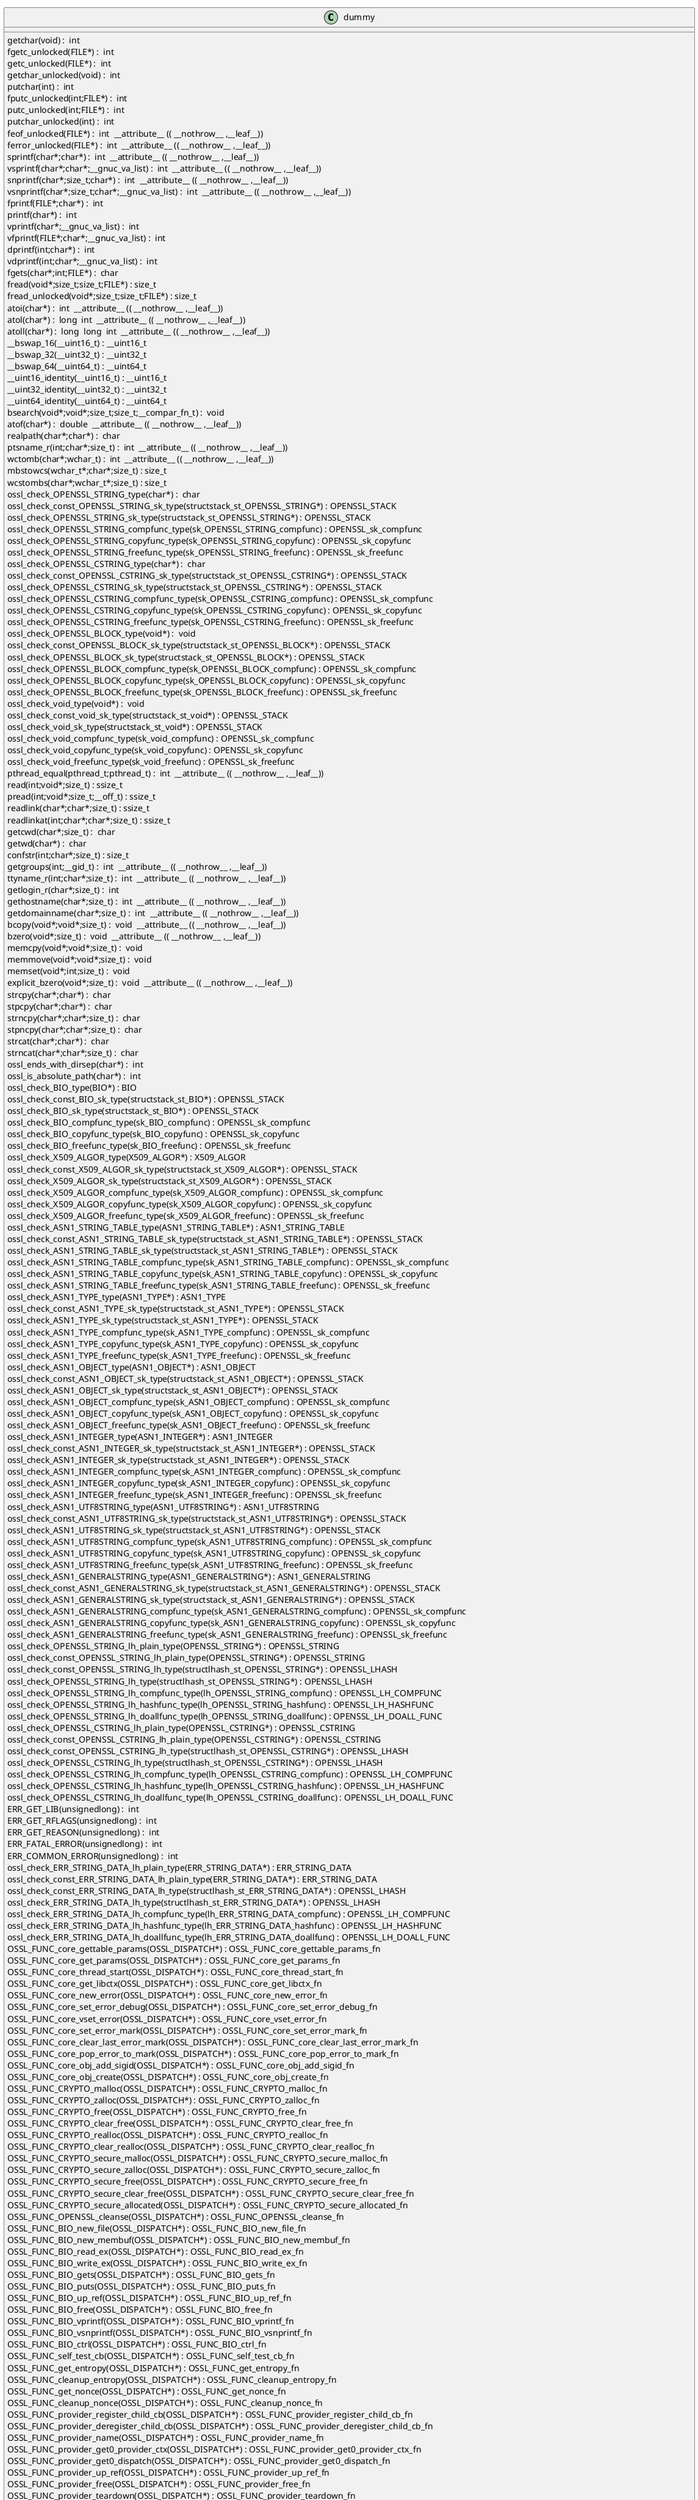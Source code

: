 @startuml
!pragma layout smetana
class dummy {
getchar(void) :  int  [[[./../../.././qc/ssl/record/rec_layer_s3.c.html#742]]]
fgetc_unlocked(FILE*) :  int  [[[./../../.././qc/ssl/record/rec_layer_s3.c.html#751]]]
getc_unlocked(FILE*) :  int  [[[./../../.././qc/ssl/record/rec_layer_s3.c.html#761]]]
getchar_unlocked(void) :  int  [[[./../../.././qc/ssl/record/rec_layer_s3.c.html#768]]]
putchar(int) :  int  [[[./../../.././qc/ssl/record/rec_layer_s3.c.html#777]]]
fputc_unlocked(int;FILE*) :  int  [[[./../../.././qc/ssl/record/rec_layer_s3.c.html#786]]]
putc_unlocked(int;FILE*) :  int  [[[./../../.././qc/ssl/record/rec_layer_s3.c.html#796]]]
putchar_unlocked(int) :  int  [[[./../../.././qc/ssl/record/rec_layer_s3.c.html#803]]]
feof_unlocked(FILE*) :  int  __attribute__ (( __nothrow__ ,__leaf__)) [[[./../../.././qc/ssl/record/rec_layer_s3.c.html#809]]]
ferror_unlocked(FILE*) :  int  __attribute__ (( __nothrow__ ,__leaf__)) [[[./../../.././qc/ssl/record/rec_layer_s3.c.html#816]]]
sprintf(char*;char*) :  int  __attribute__ (( __nothrow__ ,__leaf__)) [[[./../../.././qc/ssl/record/rec_layer_s3.c.html#835]]]
vsprintf(char*;char*;__gnuc_va_list) :  int  __attribute__ (( __nothrow__ ,__leaf__)) [[[./../../.././qc/ssl/record/rec_layer_s3.c.html#848]]]
snprintf(char*;size_t;char*) :  int  __attribute__ (( __nothrow__ ,__leaf__)) [[[./../../.././qc/ssl/record/rec_layer_s3.c.html#867]]]
vsnprintf(char*;size_t;char*;__gnuc_va_list) :  int  __attribute__ (( __nothrow__ ,__leaf__)) [[[./../../.././qc/ssl/record/rec_layer_s3.c.html#881]]]
fprintf(FILE*;char*) :  int  [[[./../../.././qc/ssl/record/rec_layer_s3.c.html#902]]]
printf(char*) :  int  [[[./../../.././qc/ssl/record/rec_layer_s3.c.html#909]]]
vprintf(char*;__gnuc_va_list) :  int  [[[./../../.././qc/ssl/record/rec_layer_s3.c.html#921]]]
vfprintf(FILE*;char*;__gnuc_va_list) :  int  [[[./../../.././qc/ssl/record/rec_layer_s3.c.html#931]]]
dprintf(int;char*) :  int  [[[./../../.././qc/ssl/record/rec_layer_s3.c.html#946]]]
vdprintf(int;char*;__gnuc_va_list) :  int  [[[./../../.././qc/ssl/record/rec_layer_s3.c.html#957]]]
fgets(char*;int;FILE*) :  char  [[[./../../.././qc/ssl/record/rec_layer_s3.c.html#976]]]
fread(void*;size_t;size_t;FILE*) : size_t [[[./../../.././qc/ssl/record/rec_layer_s3.c.html#1002]]]
fread_unlocked(void*;size_t;size_t;FILE*) : size_t [[[./../../.././qc/ssl/record/rec_layer_s3.c.html#1029]]]
atoi(char*) :  int  __attribute__ (( __nothrow__ ,__leaf__)) [[[./../../.././qc/ssl/record/rec_layer_s3.c.html#1426]]]
atol(char*) :  long  int  __attribute__ (( __nothrow__ ,__leaf__)) [[[./../../.././qc/ssl/record/rec_layer_s3.c.html#1431]]]
atoll(char*) :  long  long  int  __attribute__ (( __nothrow__ ,__leaf__)) [[[./../../.././qc/ssl/record/rec_layer_s3.c.html#1438]]]
__bswap_16(__uint16_t) : __uint16_t [[[./../../.././qc/ssl/record/rec_layer_s3.c.html#1585]]]
__bswap_32(__uint32_t) : __uint32_t [[[./../../.././qc/ssl/record/rec_layer_s3.c.html#1600]]]
__bswap_64(__uint64_t) : __uint64_t [[[./../../.././qc/ssl/record/rec_layer_s3.c.html#1610]]]
__uint16_identity(__uint16_t) : __uint16_t [[[./../../.././qc/ssl/record/rec_layer_s3.c.html#1622]]]
__uint32_identity(__uint32_t) : __uint32_t [[[./../../.././qc/ssl/record/rec_layer_s3.c.html#1628]]]
__uint64_identity(__uint64_t) : __uint64_t [[[./../../.././qc/ssl/record/rec_layer_s3.c.html#1634]]]
bsearch(void*;void*;size_t;size_t;__compar_fn_t) :  void  [[[./../../.././qc/ssl/record/rec_layer_s3.c.html#2302]]]
atof(char*) :  double  __attribute__ (( __nothrow__ ,__leaf__)) [[[./../../.././qc/ssl/record/rec_layer_s3.c.html#1]]]
realpath(char*;char*) :  char  [[[./../../.././qc/ssl/record/rec_layer_s3.c.html#1]]]
ptsname_r(int;char*;size_t) :  int  __attribute__ (( __nothrow__ ,__leaf__)) [[[./../../.././qc/ssl/record/rec_layer_s3.c.html#1]]]
wctomb(char*;wchar_t) :  int  __attribute__ (( __nothrow__ ,__leaf__)) [[[./../../.././qc/ssl/record/rec_layer_s3.c.html#1]]]
mbstowcs(wchar_t*;char*;size_t) : size_t [[[./../../.././qc/ssl/record/rec_layer_s3.c.html#1]]]
wcstombs(char*;wchar_t*;size_t) : size_t [[[./../../.././qc/ssl/record/rec_layer_s3.c.html#1]]]
ossl_check_OPENSSL_STRING_type(char*) :  char  [[[./../../.././qc/ssl/record/rec_layer_s3.c.html#1]]]
ossl_check_const_OPENSSL_STRING_sk_type(structstack_st_OPENSSL_STRING*) : OPENSSL_STACK [[[./../../.././qc/ssl/record/rec_layer_s3.c.html#1]]]
ossl_check_OPENSSL_STRING_sk_type(structstack_st_OPENSSL_STRING*) : OPENSSL_STACK [[[./../../.././qc/ssl/record/rec_layer_s3.c.html#1]]]
ossl_check_OPENSSL_STRING_compfunc_type(sk_OPENSSL_STRING_compfunc) : OPENSSL_sk_compfunc [[[./../../.././qc/ssl/record/rec_layer_s3.c.html#1]]]
ossl_check_OPENSSL_STRING_copyfunc_type(sk_OPENSSL_STRING_copyfunc) : OPENSSL_sk_copyfunc [[[./../../.././qc/ssl/record/rec_layer_s3.c.html#1]]]
ossl_check_OPENSSL_STRING_freefunc_type(sk_OPENSSL_STRING_freefunc) : OPENSSL_sk_freefunc [[[./../../.././qc/ssl/record/rec_layer_s3.c.html#1]]]
ossl_check_OPENSSL_CSTRING_type(char*) :  char  [[[./../../.././qc/ssl/record/rec_layer_s3.c.html#1]]]
ossl_check_const_OPENSSL_CSTRING_sk_type(structstack_st_OPENSSL_CSTRING*) : OPENSSL_STACK [[[./../../.././qc/ssl/record/rec_layer_s3.c.html#1]]]
ossl_check_OPENSSL_CSTRING_sk_type(structstack_st_OPENSSL_CSTRING*) : OPENSSL_STACK [[[./../../.././qc/ssl/record/rec_layer_s3.c.html#1]]]
ossl_check_OPENSSL_CSTRING_compfunc_type(sk_OPENSSL_CSTRING_compfunc) : OPENSSL_sk_compfunc [[[./../../.././qc/ssl/record/rec_layer_s3.c.html#1]]]
ossl_check_OPENSSL_CSTRING_copyfunc_type(sk_OPENSSL_CSTRING_copyfunc) : OPENSSL_sk_copyfunc [[[./../../.././qc/ssl/record/rec_layer_s3.c.html#1]]]
ossl_check_OPENSSL_CSTRING_freefunc_type(sk_OPENSSL_CSTRING_freefunc) : OPENSSL_sk_freefunc [[[./../../.././qc/ssl/record/rec_layer_s3.c.html#1]]]
ossl_check_OPENSSL_BLOCK_type(void*) :  void  [[[./../../.././qc/ssl/record/rec_layer_s3.c.html#1]]]
ossl_check_const_OPENSSL_BLOCK_sk_type(structstack_st_OPENSSL_BLOCK*) : OPENSSL_STACK [[[./../../.././qc/ssl/record/rec_layer_s3.c.html#1]]]
ossl_check_OPENSSL_BLOCK_sk_type(structstack_st_OPENSSL_BLOCK*) : OPENSSL_STACK [[[./../../.././qc/ssl/record/rec_layer_s3.c.html#1]]]
ossl_check_OPENSSL_BLOCK_compfunc_type(sk_OPENSSL_BLOCK_compfunc) : OPENSSL_sk_compfunc [[[./../../.././qc/ssl/record/rec_layer_s3.c.html#1]]]
ossl_check_OPENSSL_BLOCK_copyfunc_type(sk_OPENSSL_BLOCK_copyfunc) : OPENSSL_sk_copyfunc [[[./../../.././qc/ssl/record/rec_layer_s3.c.html#1]]]
ossl_check_OPENSSL_BLOCK_freefunc_type(sk_OPENSSL_BLOCK_freefunc) : OPENSSL_sk_freefunc [[[./../../.././qc/ssl/record/rec_layer_s3.c.html#1]]]
ossl_check_void_type(void*) :  void  [[[./../../.././qc/ssl/record/rec_layer_s3.c.html#1]]]
ossl_check_const_void_sk_type(structstack_st_void*) : OPENSSL_STACK [[[./../../.././qc/ssl/record/rec_layer_s3.c.html#1]]]
ossl_check_void_sk_type(structstack_st_void*) : OPENSSL_STACK [[[./../../.././qc/ssl/record/rec_layer_s3.c.html#1]]]
ossl_check_void_compfunc_type(sk_void_compfunc) : OPENSSL_sk_compfunc [[[./../../.././qc/ssl/record/rec_layer_s3.c.html#1]]]
ossl_check_void_copyfunc_type(sk_void_copyfunc) : OPENSSL_sk_copyfunc [[[./../../.././qc/ssl/record/rec_layer_s3.c.html#1]]]
ossl_check_void_freefunc_type(sk_void_freefunc) : OPENSSL_sk_freefunc [[[./../../.././qc/ssl/record/rec_layer_s3.c.html#1]]]
pthread_equal(pthread_t;pthread_t) :  int  __attribute__ (( __nothrow__ ,__leaf__)) [[[./../../.././qc/ssl/record/rec_layer_s3.c.html#1]]]
read(int;void*;size_t) : ssize_t [[[./../../.././qc/ssl/record/rec_layer_s3.c.html#1]]]
pread(int;void*;size_t;__off_t) : ssize_t [[[./../../.././qc/ssl/record/rec_layer_s3.c.html#1]]]
readlink(char*;char*;size_t) : ssize_t [[[./../../.././qc/ssl/record/rec_layer_s3.c.html#1]]]
readlinkat(int;char*;char*;size_t) : ssize_t [[[./../../.././qc/ssl/record/rec_layer_s3.c.html#1]]]
getcwd(char*;size_t) :  char  [[[./../../.././qc/ssl/record/rec_layer_s3.c.html#1]]]
getwd(char*) :  char  [[[./../../.././qc/ssl/record/rec_layer_s3.c.html#1]]]
confstr(int;char*;size_t) : size_t [[[./../../.././qc/ssl/record/rec_layer_s3.c.html#1]]]
getgroups(int;__gid_t) :  int  __attribute__ (( __nothrow__ ,__leaf__)) [[[./../../.././qc/ssl/record/rec_layer_s3.c.html#1]]]
ttyname_r(int;char*;size_t) :  int  __attribute__ (( __nothrow__ ,__leaf__)) [[[./../../.././qc/ssl/record/rec_layer_s3.c.html#1]]]
getlogin_r(char*;size_t) :  int  [[[./../../.././qc/ssl/record/rec_layer_s3.c.html#1]]]
gethostname(char*;size_t) :  int  __attribute__ (( __nothrow__ ,__leaf__)) [[[./../../.././qc/ssl/record/rec_layer_s3.c.html#1]]]
getdomainname(char*;size_t) :  int  __attribute__ (( __nothrow__ ,__leaf__)) [[[./../../.././qc/ssl/record/rec_layer_s3.c.html#1]]]
bcopy(void*;void*;size_t) :  void  __attribute__ (( __nothrow__ ,__leaf__)) [[[./../../.././qc/ssl/record/rec_layer_s3.c.html#1]]]
bzero(void*;size_t) :  void  __attribute__ (( __nothrow__ ,__leaf__)) [[[./../../.././qc/ssl/record/rec_layer_s3.c.html#1]]]
memcpy(void*;void*;size_t) :  void  [[[./../../.././qc/ssl/record/rec_layer_s3.c.html#1]]]
memmove(void*;void*;size_t) :  void  [[[./../../.././qc/ssl/record/rec_layer_s3.c.html#1]]]
memset(void*;int;size_t) :  void  [[[./../../.././qc/ssl/record/rec_layer_s3.c.html#1]]]
explicit_bzero(void*;size_t) :  void  __attribute__ (( __nothrow__ ,__leaf__)) [[[./../../.././qc/ssl/record/rec_layer_s3.c.html#1]]]
strcpy(char*;char*) :  char  [[[./../../.././qc/ssl/record/rec_layer_s3.c.html#1]]]
stpcpy(char*;char*) :  char  [[[./../../.././qc/ssl/record/rec_layer_s3.c.html#1]]]
strncpy(char*;char*;size_t) :  char  [[[./../../.././qc/ssl/record/rec_layer_s3.c.html#1]]]
stpncpy(char*;char*;size_t) :  char  [[[./../../.././qc/ssl/record/rec_layer_s3.c.html#1]]]
strcat(char*;char*) :  char  [[[./../../.././qc/ssl/record/rec_layer_s3.c.html#1]]]
strncat(char*;char*;size_t) :  char  [[[./../../.././qc/ssl/record/rec_layer_s3.c.html#1]]]
ossl_ends_with_dirsep(char*) :  int  [[[./../../.././qc/ssl/record/rec_layer_s3.c.html#1]]]
ossl_is_absolute_path(char*) :  int  [[[./../../.././qc/ssl/record/rec_layer_s3.c.html#1]]]
ossl_check_BIO_type(BIO*) : BIO [[[./../../.././qc/ssl/record/rec_layer_s3.c.html#1]]]
ossl_check_const_BIO_sk_type(structstack_st_BIO*) : OPENSSL_STACK [[[./../../.././qc/ssl/record/rec_layer_s3.c.html#1]]]
ossl_check_BIO_sk_type(structstack_st_BIO*) : OPENSSL_STACK [[[./../../.././qc/ssl/record/rec_layer_s3.c.html#1]]]
ossl_check_BIO_compfunc_type(sk_BIO_compfunc) : OPENSSL_sk_compfunc [[[./../../.././qc/ssl/record/rec_layer_s3.c.html#1]]]
ossl_check_BIO_copyfunc_type(sk_BIO_copyfunc) : OPENSSL_sk_copyfunc [[[./../../.././qc/ssl/record/rec_layer_s3.c.html#1]]]
ossl_check_BIO_freefunc_type(sk_BIO_freefunc) : OPENSSL_sk_freefunc [[[./../../.././qc/ssl/record/rec_layer_s3.c.html#1]]]
ossl_check_X509_ALGOR_type(X509_ALGOR*) : X509_ALGOR [[[./../../.././qc/ssl/record/rec_layer_s3.c.html#1]]]
ossl_check_const_X509_ALGOR_sk_type(structstack_st_X509_ALGOR*) : OPENSSL_STACK [[[./../../.././qc/ssl/record/rec_layer_s3.c.html#1]]]
ossl_check_X509_ALGOR_sk_type(structstack_st_X509_ALGOR*) : OPENSSL_STACK [[[./../../.././qc/ssl/record/rec_layer_s3.c.html#1]]]
ossl_check_X509_ALGOR_compfunc_type(sk_X509_ALGOR_compfunc) : OPENSSL_sk_compfunc [[[./../../.././qc/ssl/record/rec_layer_s3.c.html#1]]]
ossl_check_X509_ALGOR_copyfunc_type(sk_X509_ALGOR_copyfunc) : OPENSSL_sk_copyfunc [[[./../../.././qc/ssl/record/rec_layer_s3.c.html#1]]]
ossl_check_X509_ALGOR_freefunc_type(sk_X509_ALGOR_freefunc) : OPENSSL_sk_freefunc [[[./../../.././qc/ssl/record/rec_layer_s3.c.html#1]]]
ossl_check_ASN1_STRING_TABLE_type(ASN1_STRING_TABLE*) : ASN1_STRING_TABLE [[[./../../.././qc/ssl/record/rec_layer_s3.c.html#1]]]
ossl_check_const_ASN1_STRING_TABLE_sk_type(structstack_st_ASN1_STRING_TABLE*) : OPENSSL_STACK [[[./../../.././qc/ssl/record/rec_layer_s3.c.html#1]]]
ossl_check_ASN1_STRING_TABLE_sk_type(structstack_st_ASN1_STRING_TABLE*) : OPENSSL_STACK [[[./../../.././qc/ssl/record/rec_layer_s3.c.html#1]]]
ossl_check_ASN1_STRING_TABLE_compfunc_type(sk_ASN1_STRING_TABLE_compfunc) : OPENSSL_sk_compfunc [[[./../../.././qc/ssl/record/rec_layer_s3.c.html#1]]]
ossl_check_ASN1_STRING_TABLE_copyfunc_type(sk_ASN1_STRING_TABLE_copyfunc) : OPENSSL_sk_copyfunc [[[./../../.././qc/ssl/record/rec_layer_s3.c.html#1]]]
ossl_check_ASN1_STRING_TABLE_freefunc_type(sk_ASN1_STRING_TABLE_freefunc) : OPENSSL_sk_freefunc [[[./../../.././qc/ssl/record/rec_layer_s3.c.html#1]]]
ossl_check_ASN1_TYPE_type(ASN1_TYPE*) : ASN1_TYPE [[[./../../.././qc/ssl/record/rec_layer_s3.c.html#1]]]
ossl_check_const_ASN1_TYPE_sk_type(structstack_st_ASN1_TYPE*) : OPENSSL_STACK [[[./../../.././qc/ssl/record/rec_layer_s3.c.html#1]]]
ossl_check_ASN1_TYPE_sk_type(structstack_st_ASN1_TYPE*) : OPENSSL_STACK [[[./../../.././qc/ssl/record/rec_layer_s3.c.html#1]]]
ossl_check_ASN1_TYPE_compfunc_type(sk_ASN1_TYPE_compfunc) : OPENSSL_sk_compfunc [[[./../../.././qc/ssl/record/rec_layer_s3.c.html#1]]]
ossl_check_ASN1_TYPE_copyfunc_type(sk_ASN1_TYPE_copyfunc) : OPENSSL_sk_copyfunc [[[./../../.././qc/ssl/record/rec_layer_s3.c.html#1]]]
ossl_check_ASN1_TYPE_freefunc_type(sk_ASN1_TYPE_freefunc) : OPENSSL_sk_freefunc [[[./../../.././qc/ssl/record/rec_layer_s3.c.html#1]]]
ossl_check_ASN1_OBJECT_type(ASN1_OBJECT*) : ASN1_OBJECT [[[./../../.././qc/ssl/record/rec_layer_s3.c.html#1]]]
ossl_check_const_ASN1_OBJECT_sk_type(structstack_st_ASN1_OBJECT*) : OPENSSL_STACK [[[./../../.././qc/ssl/record/rec_layer_s3.c.html#1]]]
ossl_check_ASN1_OBJECT_sk_type(structstack_st_ASN1_OBJECT*) : OPENSSL_STACK [[[./../../.././qc/ssl/record/rec_layer_s3.c.html#1]]]
ossl_check_ASN1_OBJECT_compfunc_type(sk_ASN1_OBJECT_compfunc) : OPENSSL_sk_compfunc [[[./../../.././qc/ssl/record/rec_layer_s3.c.html#1]]]
ossl_check_ASN1_OBJECT_copyfunc_type(sk_ASN1_OBJECT_copyfunc) : OPENSSL_sk_copyfunc [[[./../../.././qc/ssl/record/rec_layer_s3.c.html#1]]]
ossl_check_ASN1_OBJECT_freefunc_type(sk_ASN1_OBJECT_freefunc) : OPENSSL_sk_freefunc [[[./../../.././qc/ssl/record/rec_layer_s3.c.html#1]]]
ossl_check_ASN1_INTEGER_type(ASN1_INTEGER*) : ASN1_INTEGER [[[./../../.././qc/ssl/record/rec_layer_s3.c.html#1]]]
ossl_check_const_ASN1_INTEGER_sk_type(structstack_st_ASN1_INTEGER*) : OPENSSL_STACK [[[./../../.././qc/ssl/record/rec_layer_s3.c.html#1]]]
ossl_check_ASN1_INTEGER_sk_type(structstack_st_ASN1_INTEGER*) : OPENSSL_STACK [[[./../../.././qc/ssl/record/rec_layer_s3.c.html#1]]]
ossl_check_ASN1_INTEGER_compfunc_type(sk_ASN1_INTEGER_compfunc) : OPENSSL_sk_compfunc [[[./../../.././qc/ssl/record/rec_layer_s3.c.html#1]]]
ossl_check_ASN1_INTEGER_copyfunc_type(sk_ASN1_INTEGER_copyfunc) : OPENSSL_sk_copyfunc [[[./../../.././qc/ssl/record/rec_layer_s3.c.html#1]]]
ossl_check_ASN1_INTEGER_freefunc_type(sk_ASN1_INTEGER_freefunc) : OPENSSL_sk_freefunc [[[./../../.././qc/ssl/record/rec_layer_s3.c.html#1]]]
ossl_check_ASN1_UTF8STRING_type(ASN1_UTF8STRING*) : ASN1_UTF8STRING [[[./../../.././qc/ssl/record/rec_layer_s3.c.html#1]]]
ossl_check_const_ASN1_UTF8STRING_sk_type(structstack_st_ASN1_UTF8STRING*) : OPENSSL_STACK [[[./../../.././qc/ssl/record/rec_layer_s3.c.html#1]]]
ossl_check_ASN1_UTF8STRING_sk_type(structstack_st_ASN1_UTF8STRING*) : OPENSSL_STACK [[[./../../.././qc/ssl/record/rec_layer_s3.c.html#1]]]
ossl_check_ASN1_UTF8STRING_compfunc_type(sk_ASN1_UTF8STRING_compfunc) : OPENSSL_sk_compfunc [[[./../../.././qc/ssl/record/rec_layer_s3.c.html#1]]]
ossl_check_ASN1_UTF8STRING_copyfunc_type(sk_ASN1_UTF8STRING_copyfunc) : OPENSSL_sk_copyfunc [[[./../../.././qc/ssl/record/rec_layer_s3.c.html#1]]]
ossl_check_ASN1_UTF8STRING_freefunc_type(sk_ASN1_UTF8STRING_freefunc) : OPENSSL_sk_freefunc [[[./../../.././qc/ssl/record/rec_layer_s3.c.html#1]]]
ossl_check_ASN1_GENERALSTRING_type(ASN1_GENERALSTRING*) : ASN1_GENERALSTRING [[[./../../.././qc/ssl/record/rec_layer_s3.c.html#1]]]
ossl_check_const_ASN1_GENERALSTRING_sk_type(structstack_st_ASN1_GENERALSTRING*) : OPENSSL_STACK [[[./../../.././qc/ssl/record/rec_layer_s3.c.html#1]]]
ossl_check_ASN1_GENERALSTRING_sk_type(structstack_st_ASN1_GENERALSTRING*) : OPENSSL_STACK [[[./../../.././qc/ssl/record/rec_layer_s3.c.html#1]]]
ossl_check_ASN1_GENERALSTRING_compfunc_type(sk_ASN1_GENERALSTRING_compfunc) : OPENSSL_sk_compfunc [[[./../../.././qc/ssl/record/rec_layer_s3.c.html#1]]]
ossl_check_ASN1_GENERALSTRING_copyfunc_type(sk_ASN1_GENERALSTRING_copyfunc) : OPENSSL_sk_copyfunc [[[./../../.././qc/ssl/record/rec_layer_s3.c.html#1]]]
ossl_check_ASN1_GENERALSTRING_freefunc_type(sk_ASN1_GENERALSTRING_freefunc) : OPENSSL_sk_freefunc [[[./../../.././qc/ssl/record/rec_layer_s3.c.html#1]]]
ossl_check_OPENSSL_STRING_lh_plain_type(OPENSSL_STRING*) : OPENSSL_STRING [[[./../../.././qc/ssl/record/rec_layer_s3.c.html#1]]]
ossl_check_const_OPENSSL_STRING_lh_plain_type(OPENSSL_STRING*) : OPENSSL_STRING [[[./../../.././qc/ssl/record/rec_layer_s3.c.html#1]]]
ossl_check_const_OPENSSL_STRING_lh_type(structlhash_st_OPENSSL_STRING*) : OPENSSL_LHASH [[[./../../.././qc/ssl/record/rec_layer_s3.c.html#1]]]
ossl_check_OPENSSL_STRING_lh_type(structlhash_st_OPENSSL_STRING*) : OPENSSL_LHASH [[[./../../.././qc/ssl/record/rec_layer_s3.c.html#1]]]
ossl_check_OPENSSL_STRING_lh_compfunc_type(lh_OPENSSL_STRING_compfunc) : OPENSSL_LH_COMPFUNC [[[./../../.././qc/ssl/record/rec_layer_s3.c.html#1]]]
ossl_check_OPENSSL_STRING_lh_hashfunc_type(lh_OPENSSL_STRING_hashfunc) : OPENSSL_LH_HASHFUNC [[[./../../.././qc/ssl/record/rec_layer_s3.c.html#1]]]
ossl_check_OPENSSL_STRING_lh_doallfunc_type(lh_OPENSSL_STRING_doallfunc) : OPENSSL_LH_DOALL_FUNC [[[./../../.././qc/ssl/record/rec_layer_s3.c.html#1]]]
ossl_check_OPENSSL_CSTRING_lh_plain_type(OPENSSL_CSTRING*) : OPENSSL_CSTRING [[[./../../.././qc/ssl/record/rec_layer_s3.c.html#1]]]
ossl_check_const_OPENSSL_CSTRING_lh_plain_type(OPENSSL_CSTRING*) : OPENSSL_CSTRING [[[./../../.././qc/ssl/record/rec_layer_s3.c.html#1]]]
ossl_check_const_OPENSSL_CSTRING_lh_type(structlhash_st_OPENSSL_CSTRING*) : OPENSSL_LHASH [[[./../../.././qc/ssl/record/rec_layer_s3.c.html#1]]]
ossl_check_OPENSSL_CSTRING_lh_type(structlhash_st_OPENSSL_CSTRING*) : OPENSSL_LHASH [[[./../../.././qc/ssl/record/rec_layer_s3.c.html#1]]]
ossl_check_OPENSSL_CSTRING_lh_compfunc_type(lh_OPENSSL_CSTRING_compfunc) : OPENSSL_LH_COMPFUNC [[[./../../.././qc/ssl/record/rec_layer_s3.c.html#1]]]
ossl_check_OPENSSL_CSTRING_lh_hashfunc_type(lh_OPENSSL_CSTRING_hashfunc) : OPENSSL_LH_HASHFUNC [[[./../../.././qc/ssl/record/rec_layer_s3.c.html#1]]]
ossl_check_OPENSSL_CSTRING_lh_doallfunc_type(lh_OPENSSL_CSTRING_doallfunc) : OPENSSL_LH_DOALL_FUNC [[[./../../.././qc/ssl/record/rec_layer_s3.c.html#1]]]
ERR_GET_LIB(unsignedlong) :  int  [[[./../../.././qc/ssl/record/rec_layer_s3.c.html#1]]]
ERR_GET_RFLAGS(unsignedlong) :  int  [[[./../../.././qc/ssl/record/rec_layer_s3.c.html#1]]]
ERR_GET_REASON(unsignedlong) :  int  [[[./../../.././qc/ssl/record/rec_layer_s3.c.html#1]]]
ERR_FATAL_ERROR(unsignedlong) :  int  [[[./../../.././qc/ssl/record/rec_layer_s3.c.html#1]]]
ERR_COMMON_ERROR(unsignedlong) :  int  [[[./../../.././qc/ssl/record/rec_layer_s3.c.html#1]]]
ossl_check_ERR_STRING_DATA_lh_plain_type(ERR_STRING_DATA*) : ERR_STRING_DATA [[[./../../.././qc/ssl/record/rec_layer_s3.c.html#1]]]
ossl_check_const_ERR_STRING_DATA_lh_plain_type(ERR_STRING_DATA*) : ERR_STRING_DATA [[[./../../.././qc/ssl/record/rec_layer_s3.c.html#1]]]
ossl_check_const_ERR_STRING_DATA_lh_type(structlhash_st_ERR_STRING_DATA*) : OPENSSL_LHASH [[[./../../.././qc/ssl/record/rec_layer_s3.c.html#1]]]
ossl_check_ERR_STRING_DATA_lh_type(structlhash_st_ERR_STRING_DATA*) : OPENSSL_LHASH [[[./../../.././qc/ssl/record/rec_layer_s3.c.html#1]]]
ossl_check_ERR_STRING_DATA_lh_compfunc_type(lh_ERR_STRING_DATA_compfunc) : OPENSSL_LH_COMPFUNC [[[./../../.././qc/ssl/record/rec_layer_s3.c.html#1]]]
ossl_check_ERR_STRING_DATA_lh_hashfunc_type(lh_ERR_STRING_DATA_hashfunc) : OPENSSL_LH_HASHFUNC [[[./../../.././qc/ssl/record/rec_layer_s3.c.html#1]]]
ossl_check_ERR_STRING_DATA_lh_doallfunc_type(lh_ERR_STRING_DATA_doallfunc) : OPENSSL_LH_DOALL_FUNC [[[./../../.././qc/ssl/record/rec_layer_s3.c.html#1]]]
OSSL_FUNC_core_gettable_params(OSSL_DISPATCH*) : OSSL_FUNC_core_gettable_params_fn [[[./../../.././qc/ssl/record/rec_layer_s3.c.html#1]]]
OSSL_FUNC_core_get_params(OSSL_DISPATCH*) : OSSL_FUNC_core_get_params_fn [[[./../../.././qc/ssl/record/rec_layer_s3.c.html#1]]]
OSSL_FUNC_core_thread_start(OSSL_DISPATCH*) : OSSL_FUNC_core_thread_start_fn [[[./../../.././qc/ssl/record/rec_layer_s3.c.html#1]]]
OSSL_FUNC_core_get_libctx(OSSL_DISPATCH*) : OSSL_FUNC_core_get_libctx_fn [[[./../../.././qc/ssl/record/rec_layer_s3.c.html#1]]]
OSSL_FUNC_core_new_error(OSSL_DISPATCH*) : OSSL_FUNC_core_new_error_fn [[[./../../.././qc/ssl/record/rec_layer_s3.c.html#1]]]
OSSL_FUNC_core_set_error_debug(OSSL_DISPATCH*) : OSSL_FUNC_core_set_error_debug_fn [[[./../../.././qc/ssl/record/rec_layer_s3.c.html#1]]]
OSSL_FUNC_core_vset_error(OSSL_DISPATCH*) : OSSL_FUNC_core_vset_error_fn [[[./../../.././qc/ssl/record/rec_layer_s3.c.html#1]]]
OSSL_FUNC_core_set_error_mark(OSSL_DISPATCH*) : OSSL_FUNC_core_set_error_mark_fn [[[./../../.././qc/ssl/record/rec_layer_s3.c.html#1]]]
OSSL_FUNC_core_clear_last_error_mark(OSSL_DISPATCH*) : OSSL_FUNC_core_clear_last_error_mark_fn [[[./../../.././qc/ssl/record/rec_layer_s3.c.html#1]]]
OSSL_FUNC_core_pop_error_to_mark(OSSL_DISPATCH*) : OSSL_FUNC_core_pop_error_to_mark_fn [[[./../../.././qc/ssl/record/rec_layer_s3.c.html#1]]]
OSSL_FUNC_core_obj_add_sigid(OSSL_DISPATCH*) : OSSL_FUNC_core_obj_add_sigid_fn [[[./../../.././qc/ssl/record/rec_layer_s3.c.html#1]]]
OSSL_FUNC_core_obj_create(OSSL_DISPATCH*) : OSSL_FUNC_core_obj_create_fn [[[./../../.././qc/ssl/record/rec_layer_s3.c.html#1]]]
OSSL_FUNC_CRYPTO_malloc(OSSL_DISPATCH*) : OSSL_FUNC_CRYPTO_malloc_fn [[[./../../.././qc/ssl/record/rec_layer_s3.c.html#1]]]
OSSL_FUNC_CRYPTO_zalloc(OSSL_DISPATCH*) : OSSL_FUNC_CRYPTO_zalloc_fn [[[./../../.././qc/ssl/record/rec_layer_s3.c.html#1]]]
OSSL_FUNC_CRYPTO_free(OSSL_DISPATCH*) : OSSL_FUNC_CRYPTO_free_fn [[[./../../.././qc/ssl/record/rec_layer_s3.c.html#1]]]
OSSL_FUNC_CRYPTO_clear_free(OSSL_DISPATCH*) : OSSL_FUNC_CRYPTO_clear_free_fn [[[./../../.././qc/ssl/record/rec_layer_s3.c.html#1]]]
OSSL_FUNC_CRYPTO_realloc(OSSL_DISPATCH*) : OSSL_FUNC_CRYPTO_realloc_fn [[[./../../.././qc/ssl/record/rec_layer_s3.c.html#1]]]
OSSL_FUNC_CRYPTO_clear_realloc(OSSL_DISPATCH*) : OSSL_FUNC_CRYPTO_clear_realloc_fn [[[./../../.././qc/ssl/record/rec_layer_s3.c.html#1]]]
OSSL_FUNC_CRYPTO_secure_malloc(OSSL_DISPATCH*) : OSSL_FUNC_CRYPTO_secure_malloc_fn [[[./../../.././qc/ssl/record/rec_layer_s3.c.html#1]]]
OSSL_FUNC_CRYPTO_secure_zalloc(OSSL_DISPATCH*) : OSSL_FUNC_CRYPTO_secure_zalloc_fn [[[./../../.././qc/ssl/record/rec_layer_s3.c.html#1]]]
OSSL_FUNC_CRYPTO_secure_free(OSSL_DISPATCH*) : OSSL_FUNC_CRYPTO_secure_free_fn [[[./../../.././qc/ssl/record/rec_layer_s3.c.html#1]]]
OSSL_FUNC_CRYPTO_secure_clear_free(OSSL_DISPATCH*) : OSSL_FUNC_CRYPTO_secure_clear_free_fn [[[./../../.././qc/ssl/record/rec_layer_s3.c.html#1]]]
OSSL_FUNC_CRYPTO_secure_allocated(OSSL_DISPATCH*) : OSSL_FUNC_CRYPTO_secure_allocated_fn [[[./../../.././qc/ssl/record/rec_layer_s3.c.html#1]]]
OSSL_FUNC_OPENSSL_cleanse(OSSL_DISPATCH*) : OSSL_FUNC_OPENSSL_cleanse_fn [[[./../../.././qc/ssl/record/rec_layer_s3.c.html#1]]]
OSSL_FUNC_BIO_new_file(OSSL_DISPATCH*) : OSSL_FUNC_BIO_new_file_fn [[[./../../.././qc/ssl/record/rec_layer_s3.c.html#1]]]
OSSL_FUNC_BIO_new_membuf(OSSL_DISPATCH*) : OSSL_FUNC_BIO_new_membuf_fn [[[./../../.././qc/ssl/record/rec_layer_s3.c.html#1]]]
OSSL_FUNC_BIO_read_ex(OSSL_DISPATCH*) : OSSL_FUNC_BIO_read_ex_fn [[[./../../.././qc/ssl/record/rec_layer_s3.c.html#1]]]
OSSL_FUNC_BIO_write_ex(OSSL_DISPATCH*) : OSSL_FUNC_BIO_write_ex_fn [[[./../../.././qc/ssl/record/rec_layer_s3.c.html#1]]]
OSSL_FUNC_BIO_gets(OSSL_DISPATCH*) : OSSL_FUNC_BIO_gets_fn [[[./../../.././qc/ssl/record/rec_layer_s3.c.html#1]]]
OSSL_FUNC_BIO_puts(OSSL_DISPATCH*) : OSSL_FUNC_BIO_puts_fn [[[./../../.././qc/ssl/record/rec_layer_s3.c.html#1]]]
OSSL_FUNC_BIO_up_ref(OSSL_DISPATCH*) : OSSL_FUNC_BIO_up_ref_fn [[[./../../.././qc/ssl/record/rec_layer_s3.c.html#1]]]
OSSL_FUNC_BIO_free(OSSL_DISPATCH*) : OSSL_FUNC_BIO_free_fn [[[./../../.././qc/ssl/record/rec_layer_s3.c.html#1]]]
OSSL_FUNC_BIO_vprintf(OSSL_DISPATCH*) : OSSL_FUNC_BIO_vprintf_fn [[[./../../.././qc/ssl/record/rec_layer_s3.c.html#1]]]
OSSL_FUNC_BIO_vsnprintf(OSSL_DISPATCH*) : OSSL_FUNC_BIO_vsnprintf_fn [[[./../../.././qc/ssl/record/rec_layer_s3.c.html#1]]]
OSSL_FUNC_BIO_ctrl(OSSL_DISPATCH*) : OSSL_FUNC_BIO_ctrl_fn [[[./../../.././qc/ssl/record/rec_layer_s3.c.html#1]]]
OSSL_FUNC_self_test_cb(OSSL_DISPATCH*) : OSSL_FUNC_self_test_cb_fn [[[./../../.././qc/ssl/record/rec_layer_s3.c.html#1]]]
OSSL_FUNC_get_entropy(OSSL_DISPATCH*) : OSSL_FUNC_get_entropy_fn [[[./../../.././qc/ssl/record/rec_layer_s3.c.html#1]]]
OSSL_FUNC_cleanup_entropy(OSSL_DISPATCH*) : OSSL_FUNC_cleanup_entropy_fn [[[./../../.././qc/ssl/record/rec_layer_s3.c.html#1]]]
OSSL_FUNC_get_nonce(OSSL_DISPATCH*) : OSSL_FUNC_get_nonce_fn [[[./../../.././qc/ssl/record/rec_layer_s3.c.html#1]]]
OSSL_FUNC_cleanup_nonce(OSSL_DISPATCH*) : OSSL_FUNC_cleanup_nonce_fn [[[./../../.././qc/ssl/record/rec_layer_s3.c.html#1]]]
OSSL_FUNC_provider_register_child_cb(OSSL_DISPATCH*) : OSSL_FUNC_provider_register_child_cb_fn [[[./../../.././qc/ssl/record/rec_layer_s3.c.html#1]]]
OSSL_FUNC_provider_deregister_child_cb(OSSL_DISPATCH*) : OSSL_FUNC_provider_deregister_child_cb_fn [[[./../../.././qc/ssl/record/rec_layer_s3.c.html#1]]]
OSSL_FUNC_provider_name(OSSL_DISPATCH*) : OSSL_FUNC_provider_name_fn [[[./../../.././qc/ssl/record/rec_layer_s3.c.html#1]]]
OSSL_FUNC_provider_get0_provider_ctx(OSSL_DISPATCH*) : OSSL_FUNC_provider_get0_provider_ctx_fn [[[./../../.././qc/ssl/record/rec_layer_s3.c.html#1]]]
OSSL_FUNC_provider_get0_dispatch(OSSL_DISPATCH*) : OSSL_FUNC_provider_get0_dispatch_fn [[[./../../.././qc/ssl/record/rec_layer_s3.c.html#1]]]
OSSL_FUNC_provider_up_ref(OSSL_DISPATCH*) : OSSL_FUNC_provider_up_ref_fn [[[./../../.././qc/ssl/record/rec_layer_s3.c.html#1]]]
OSSL_FUNC_provider_free(OSSL_DISPATCH*) : OSSL_FUNC_provider_free_fn [[[./../../.././qc/ssl/record/rec_layer_s3.c.html#1]]]
OSSL_FUNC_provider_teardown(OSSL_DISPATCH*) : OSSL_FUNC_provider_teardown_fn [[[./../../.././qc/ssl/record/rec_layer_s3.c.html#1]]]
OSSL_FUNC_provider_gettable_params(OSSL_DISPATCH*) : OSSL_FUNC_provider_gettable_params_fn [[[./../../.././qc/ssl/record/rec_layer_s3.c.html#1]]]
OSSL_FUNC_provider_get_params(OSSL_DISPATCH*) : OSSL_FUNC_provider_get_params_fn [[[./../../.././qc/ssl/record/rec_layer_s3.c.html#1]]]
OSSL_FUNC_provider_query_operation(OSSL_DISPATCH*) : OSSL_FUNC_provider_query_operation_fn [[[./../../.././qc/ssl/record/rec_layer_s3.c.html#1]]]
OSSL_FUNC_provider_unquery_operation(OSSL_DISPATCH*) : OSSL_FUNC_provider_unquery_operation_fn [[[./../../.././qc/ssl/record/rec_layer_s3.c.html#1]]]
OSSL_FUNC_provider_get_reason_strings(OSSL_DISPATCH*) : OSSL_FUNC_provider_get_reason_strings_fn [[[./../../.././qc/ssl/record/rec_layer_s3.c.html#1]]]
OSSL_FUNC_provider_get_capabilities(OSSL_DISPATCH*) : OSSL_FUNC_provider_get_capabilities_fn [[[./../../.././qc/ssl/record/rec_layer_s3.c.html#1]]]
OSSL_FUNC_provider_self_test(OSSL_DISPATCH*) : OSSL_FUNC_provider_self_test_fn [[[./../../.././qc/ssl/record/rec_layer_s3.c.html#1]]]
OSSL_FUNC_digest_newctx(OSSL_DISPATCH*) : OSSL_FUNC_digest_newctx_fn [[[./../../.././qc/ssl/record/rec_layer_s3.c.html#1]]]
OSSL_FUNC_digest_init(OSSL_DISPATCH*) : OSSL_FUNC_digest_init_fn [[[./../../.././qc/ssl/record/rec_layer_s3.c.html#1]]]
OSSL_FUNC_digest_update(OSSL_DISPATCH*) : OSSL_FUNC_digest_update_fn [[[./../../.././qc/ssl/record/rec_layer_s3.c.html#1]]]
OSSL_FUNC_digest_final(OSSL_DISPATCH*) : OSSL_FUNC_digest_final_fn [[[./../../.././qc/ssl/record/rec_layer_s3.c.html#1]]]
OSSL_FUNC_digest_digest(OSSL_DISPATCH*) : OSSL_FUNC_digest_digest_fn [[[./../../.././qc/ssl/record/rec_layer_s3.c.html#1]]]
OSSL_FUNC_digest_freectx(OSSL_DISPATCH*) : OSSL_FUNC_digest_freectx_fn [[[./../../.././qc/ssl/record/rec_layer_s3.c.html#1]]]
OSSL_FUNC_digest_dupctx(OSSL_DISPATCH*) : OSSL_FUNC_digest_dupctx_fn [[[./../../.././qc/ssl/record/rec_layer_s3.c.html#1]]]
OSSL_FUNC_digest_get_params(OSSL_DISPATCH*) : OSSL_FUNC_digest_get_params_fn [[[./../../.././qc/ssl/record/rec_layer_s3.c.html#1]]]
OSSL_FUNC_digest_set_ctx_params(OSSL_DISPATCH*) : OSSL_FUNC_digest_set_ctx_params_fn [[[./../../.././qc/ssl/record/rec_layer_s3.c.html#1]]]
OSSL_FUNC_digest_get_ctx_params(OSSL_DISPATCH*) : OSSL_FUNC_digest_get_ctx_params_fn [[[./../../.././qc/ssl/record/rec_layer_s3.c.html#1]]]
OSSL_FUNC_digest_gettable_params(OSSL_DISPATCH*) : OSSL_FUNC_digest_gettable_params_fn [[[./../../.././qc/ssl/record/rec_layer_s3.c.html#1]]]
OSSL_FUNC_digest_settable_ctx_params(OSSL_DISPATCH*) : OSSL_FUNC_digest_settable_ctx_params_fn [[[./../../.././qc/ssl/record/rec_layer_s3.c.html#1]]]
OSSL_FUNC_digest_gettable_ctx_params(OSSL_DISPATCH*) : OSSL_FUNC_digest_gettable_ctx_params_fn [[[./../../.././qc/ssl/record/rec_layer_s3.c.html#1]]]
OSSL_FUNC_cipher_newctx(OSSL_DISPATCH*) : OSSL_FUNC_cipher_newctx_fn [[[./../../.././qc/ssl/record/rec_layer_s3.c.html#1]]]
OSSL_FUNC_cipher_encrypt_init(OSSL_DISPATCH*) : OSSL_FUNC_cipher_encrypt_init_fn [[[./../../.././qc/ssl/record/rec_layer_s3.c.html#1]]]
OSSL_FUNC_cipher_decrypt_init(OSSL_DISPATCH*) : OSSL_FUNC_cipher_decrypt_init_fn [[[./../../.././qc/ssl/record/rec_layer_s3.c.html#1]]]
OSSL_FUNC_cipher_update(OSSL_DISPATCH*) : OSSL_FUNC_cipher_update_fn [[[./../../.././qc/ssl/record/rec_layer_s3.c.html#1]]]
OSSL_FUNC_cipher_final(OSSL_DISPATCH*) : OSSL_FUNC_cipher_final_fn [[[./../../.././qc/ssl/record/rec_layer_s3.c.html#1]]]
OSSL_FUNC_cipher_cipher(OSSL_DISPATCH*) : OSSL_FUNC_cipher_cipher_fn [[[./../../.././qc/ssl/record/rec_layer_s3.c.html#1]]]
OSSL_FUNC_cipher_freectx(OSSL_DISPATCH*) : OSSL_FUNC_cipher_freectx_fn [[[./../../.././qc/ssl/record/rec_layer_s3.c.html#1]]]
OSSL_FUNC_cipher_dupctx(OSSL_DISPATCH*) : OSSL_FUNC_cipher_dupctx_fn [[[./../../.././qc/ssl/record/rec_layer_s3.c.html#1]]]
OSSL_FUNC_cipher_get_params(OSSL_DISPATCH*) : OSSL_FUNC_cipher_get_params_fn [[[./../../.././qc/ssl/record/rec_layer_s3.c.html#1]]]
OSSL_FUNC_cipher_get_ctx_params(OSSL_DISPATCH*) : OSSL_FUNC_cipher_get_ctx_params_fn [[[./../../.././qc/ssl/record/rec_layer_s3.c.html#1]]]
OSSL_FUNC_cipher_set_ctx_params(OSSL_DISPATCH*) : OSSL_FUNC_cipher_set_ctx_params_fn [[[./../../.././qc/ssl/record/rec_layer_s3.c.html#1]]]
OSSL_FUNC_cipher_gettable_params(OSSL_DISPATCH*) : OSSL_FUNC_cipher_gettable_params_fn [[[./../../.././qc/ssl/record/rec_layer_s3.c.html#1]]]
OSSL_FUNC_cipher_settable_ctx_params(OSSL_DISPATCH*) : OSSL_FUNC_cipher_settable_ctx_params_fn [[[./../../.././qc/ssl/record/rec_layer_s3.c.html#1]]]
OSSL_FUNC_cipher_gettable_ctx_params(OSSL_DISPATCH*) : OSSL_FUNC_cipher_gettable_ctx_params_fn [[[./../../.././qc/ssl/record/rec_layer_s3.c.html#1]]]
OSSL_FUNC_mac_newctx(OSSL_DISPATCH*) : OSSL_FUNC_mac_newctx_fn [[[./../../.././qc/ssl/record/rec_layer_s3.c.html#1]]]
OSSL_FUNC_mac_dupctx(OSSL_DISPATCH*) : OSSL_FUNC_mac_dupctx_fn [[[./../../.././qc/ssl/record/rec_layer_s3.c.html#1]]]
OSSL_FUNC_mac_freectx(OSSL_DISPATCH*) : OSSL_FUNC_mac_freectx_fn [[[./../../.././qc/ssl/record/rec_layer_s3.c.html#1]]]
OSSL_FUNC_mac_init(OSSL_DISPATCH*) : OSSL_FUNC_mac_init_fn [[[./../../.././qc/ssl/record/rec_layer_s3.c.html#1]]]
OSSL_FUNC_mac_update(OSSL_DISPATCH*) : OSSL_FUNC_mac_update_fn [[[./../../.././qc/ssl/record/rec_layer_s3.c.html#1]]]
OSSL_FUNC_mac_final(OSSL_DISPATCH*) : OSSL_FUNC_mac_final_fn [[[./../../.././qc/ssl/record/rec_layer_s3.c.html#1]]]
OSSL_FUNC_mac_gettable_params(OSSL_DISPATCH*) : OSSL_FUNC_mac_gettable_params_fn [[[./../../.././qc/ssl/record/rec_layer_s3.c.html#1]]]
OSSL_FUNC_mac_gettable_ctx_params(OSSL_DISPATCH*) : OSSL_FUNC_mac_gettable_ctx_params_fn [[[./../../.././qc/ssl/record/rec_layer_s3.c.html#1]]]
OSSL_FUNC_mac_settable_ctx_params(OSSL_DISPATCH*) : OSSL_FUNC_mac_settable_ctx_params_fn [[[./../../.././qc/ssl/record/rec_layer_s3.c.html#1]]]
OSSL_FUNC_mac_get_params(OSSL_DISPATCH*) : OSSL_FUNC_mac_get_params_fn [[[./../../.././qc/ssl/record/rec_layer_s3.c.html#1]]]
OSSL_FUNC_mac_get_ctx_params(OSSL_DISPATCH*) : OSSL_FUNC_mac_get_ctx_params_fn [[[./../../.././qc/ssl/record/rec_layer_s3.c.html#1]]]
OSSL_FUNC_mac_set_ctx_params(OSSL_DISPATCH*) : OSSL_FUNC_mac_set_ctx_params_fn [[[./../../.././qc/ssl/record/rec_layer_s3.c.html#1]]]
OSSL_FUNC_kdf_newctx(OSSL_DISPATCH*) : OSSL_FUNC_kdf_newctx_fn [[[./../../.././qc/ssl/record/rec_layer_s3.c.html#1]]]
OSSL_FUNC_kdf_dupctx(OSSL_DISPATCH*) : OSSL_FUNC_kdf_dupctx_fn [[[./../../.././qc/ssl/record/rec_layer_s3.c.html#1]]]
OSSL_FUNC_kdf_freectx(OSSL_DISPATCH*) : OSSL_FUNC_kdf_freectx_fn [[[./../../.././qc/ssl/record/rec_layer_s3.c.html#1]]]
OSSL_FUNC_kdf_reset(OSSL_DISPATCH*) : OSSL_FUNC_kdf_reset_fn [[[./../../.././qc/ssl/record/rec_layer_s3.c.html#1]]]
OSSL_FUNC_kdf_derive(OSSL_DISPATCH*) : OSSL_FUNC_kdf_derive_fn [[[./../../.././qc/ssl/record/rec_layer_s3.c.html#1]]]
OSSL_FUNC_kdf_gettable_params(OSSL_DISPATCH*) : OSSL_FUNC_kdf_gettable_params_fn [[[./../../.././qc/ssl/record/rec_layer_s3.c.html#1]]]
OSSL_FUNC_kdf_gettable_ctx_params(OSSL_DISPATCH*) : OSSL_FUNC_kdf_gettable_ctx_params_fn [[[./../../.././qc/ssl/record/rec_layer_s3.c.html#1]]]
OSSL_FUNC_kdf_settable_ctx_params(OSSL_DISPATCH*) : OSSL_FUNC_kdf_settable_ctx_params_fn [[[./../../.././qc/ssl/record/rec_layer_s3.c.html#1]]]
OSSL_FUNC_kdf_get_params(OSSL_DISPATCH*) : OSSL_FUNC_kdf_get_params_fn [[[./../../.././qc/ssl/record/rec_layer_s3.c.html#1]]]
OSSL_FUNC_kdf_get_ctx_params(OSSL_DISPATCH*) : OSSL_FUNC_kdf_get_ctx_params_fn [[[./../../.././qc/ssl/record/rec_layer_s3.c.html#1]]]
OSSL_FUNC_kdf_set_ctx_params(OSSL_DISPATCH*) : OSSL_FUNC_kdf_set_ctx_params_fn [[[./../../.././qc/ssl/record/rec_layer_s3.c.html#1]]]
OSSL_FUNC_rand_newctx(OSSL_DISPATCH*) : OSSL_FUNC_rand_newctx_fn [[[./../../.././qc/ssl/record/rec_layer_s3.c.html#1]]]
OSSL_FUNC_rand_freectx(OSSL_DISPATCH*) : OSSL_FUNC_rand_freectx_fn [[[./../../.././qc/ssl/record/rec_layer_s3.c.html#1]]]
OSSL_FUNC_rand_instantiate(OSSL_DISPATCH*) : OSSL_FUNC_rand_instantiate_fn [[[./../../.././qc/ssl/record/rec_layer_s3.c.html#1]]]
OSSL_FUNC_rand_uninstantiate(OSSL_DISPATCH*) : OSSL_FUNC_rand_uninstantiate_fn [[[./../../.././qc/ssl/record/rec_layer_s3.c.html#1]]]
OSSL_FUNC_rand_generate(OSSL_DISPATCH*) : OSSL_FUNC_rand_generate_fn [[[./../../.././qc/ssl/record/rec_layer_s3.c.html#1]]]
OSSL_FUNC_rand_reseed(OSSL_DISPATCH*) : OSSL_FUNC_rand_reseed_fn [[[./../../.././qc/ssl/record/rec_layer_s3.c.html#1]]]
OSSL_FUNC_rand_nonce(OSSL_DISPATCH*) : OSSL_FUNC_rand_nonce_fn [[[./../../.././qc/ssl/record/rec_layer_s3.c.html#1]]]
OSSL_FUNC_rand_enable_locking(OSSL_DISPATCH*) : OSSL_FUNC_rand_enable_locking_fn [[[./../../.././qc/ssl/record/rec_layer_s3.c.html#1]]]
OSSL_FUNC_rand_lock(OSSL_DISPATCH*) : OSSL_FUNC_rand_lock_fn [[[./../../.././qc/ssl/record/rec_layer_s3.c.html#1]]]
OSSL_FUNC_rand_unlock(OSSL_DISPATCH*) : OSSL_FUNC_rand_unlock_fn [[[./../../.././qc/ssl/record/rec_layer_s3.c.html#1]]]
OSSL_FUNC_rand_gettable_params(OSSL_DISPATCH*) : OSSL_FUNC_rand_gettable_params_fn [[[./../../.././qc/ssl/record/rec_layer_s3.c.html#1]]]
OSSL_FUNC_rand_gettable_ctx_params(OSSL_DISPATCH*) : OSSL_FUNC_rand_gettable_ctx_params_fn [[[./../../.././qc/ssl/record/rec_layer_s3.c.html#1]]]
OSSL_FUNC_rand_settable_ctx_params(OSSL_DISPATCH*) : OSSL_FUNC_rand_settable_ctx_params_fn [[[./../../.././qc/ssl/record/rec_layer_s3.c.html#1]]]
OSSL_FUNC_rand_get_params(OSSL_DISPATCH*) : OSSL_FUNC_rand_get_params_fn [[[./../../.././qc/ssl/record/rec_layer_s3.c.html#1]]]
OSSL_FUNC_rand_get_ctx_params(OSSL_DISPATCH*) : OSSL_FUNC_rand_get_ctx_params_fn [[[./../../.././qc/ssl/record/rec_layer_s3.c.html#1]]]
OSSL_FUNC_rand_set_ctx_params(OSSL_DISPATCH*) : OSSL_FUNC_rand_set_ctx_params_fn [[[./../../.././qc/ssl/record/rec_layer_s3.c.html#1]]]
OSSL_FUNC_rand_set_callbacks(OSSL_DISPATCH*) : OSSL_FUNC_rand_set_callbacks_fn [[[./../../.././qc/ssl/record/rec_layer_s3.c.html#1]]]
OSSL_FUNC_rand_verify_zeroization(OSSL_DISPATCH*) : OSSL_FUNC_rand_verify_zeroization_fn [[[./../../.././qc/ssl/record/rec_layer_s3.c.html#1]]]
OSSL_FUNC_rand_get_seed(OSSL_DISPATCH*) : OSSL_FUNC_rand_get_seed_fn [[[./../../.././qc/ssl/record/rec_layer_s3.c.html#1]]]
OSSL_FUNC_rand_clear_seed(OSSL_DISPATCH*) : OSSL_FUNC_rand_clear_seed_fn [[[./../../.././qc/ssl/record/rec_layer_s3.c.html#1]]]
OSSL_FUNC_keymgmt_new(OSSL_DISPATCH*) : OSSL_FUNC_keymgmt_new_fn [[[./../../.././qc/ssl/record/rec_layer_s3.c.html#1]]]
OSSL_FUNC_keymgmt_gen_init(OSSL_DISPATCH*) : OSSL_FUNC_keymgmt_gen_init_fn [[[./../../.././qc/ssl/record/rec_layer_s3.c.html#1]]]
OSSL_FUNC_keymgmt_gen_set_template(OSSL_DISPATCH*) : OSSL_FUNC_keymgmt_gen_set_template_fn [[[./../../.././qc/ssl/record/rec_layer_s3.c.html#1]]]
OSSL_FUNC_keymgmt_gen_set_params(OSSL_DISPATCH*) : OSSL_FUNC_keymgmt_gen_set_params_fn [[[./../../.././qc/ssl/record/rec_layer_s3.c.html#1]]]
OSSL_FUNC_keymgmt_gen_settable_params(OSSL_DISPATCH*) : OSSL_FUNC_keymgmt_gen_settable_params_fn [[[./../../.././qc/ssl/record/rec_layer_s3.c.html#1]]]
OSSL_FUNC_keymgmt_gen(OSSL_DISPATCH*) : OSSL_FUNC_keymgmt_gen_fn [[[./../../.././qc/ssl/record/rec_layer_s3.c.html#1]]]
OSSL_FUNC_keymgmt_gen_cleanup(OSSL_DISPATCH*) : OSSL_FUNC_keymgmt_gen_cleanup_fn [[[./../../.././qc/ssl/record/rec_layer_s3.c.html#1]]]
OSSL_FUNC_keymgmt_load(OSSL_DISPATCH*) : OSSL_FUNC_keymgmt_load_fn [[[./../../.././qc/ssl/record/rec_layer_s3.c.html#1]]]
OSSL_FUNC_keymgmt_free(OSSL_DISPATCH*) : OSSL_FUNC_keymgmt_free_fn [[[./../../.././qc/ssl/record/rec_layer_s3.c.html#1]]]
OSSL_FUNC_keymgmt_get_params(OSSL_DISPATCH*) : OSSL_FUNC_keymgmt_get_params_fn [[[./../../.././qc/ssl/record/rec_layer_s3.c.html#1]]]
OSSL_FUNC_keymgmt_gettable_params(OSSL_DISPATCH*) : OSSL_FUNC_keymgmt_gettable_params_fn [[[./../../.././qc/ssl/record/rec_layer_s3.c.html#1]]]
OSSL_FUNC_keymgmt_set_params(OSSL_DISPATCH*) : OSSL_FUNC_keymgmt_set_params_fn [[[./../../.././qc/ssl/record/rec_layer_s3.c.html#1]]]
OSSL_FUNC_keymgmt_settable_params(OSSL_DISPATCH*) : OSSL_FUNC_keymgmt_settable_params_fn [[[./../../.././qc/ssl/record/rec_layer_s3.c.html#1]]]
OSSL_FUNC_keymgmt_query_operation_name(OSSL_DISPATCH*) : OSSL_FUNC_keymgmt_query_operation_name_fn [[[./../../.././qc/ssl/record/rec_layer_s3.c.html#1]]]
OSSL_FUNC_keymgmt_has(OSSL_DISPATCH*) : OSSL_FUNC_keymgmt_has_fn [[[./../../.././qc/ssl/record/rec_layer_s3.c.html#1]]]
OSSL_FUNC_keymgmt_validate(OSSL_DISPATCH*) : OSSL_FUNC_keymgmt_validate_fn [[[./../../.././qc/ssl/record/rec_layer_s3.c.html#1]]]
OSSL_FUNC_keymgmt_match(OSSL_DISPATCH*) : OSSL_FUNC_keymgmt_match_fn [[[./../../.././qc/ssl/record/rec_layer_s3.c.html#1]]]
OSSL_FUNC_keymgmt_import(OSSL_DISPATCH*) : OSSL_FUNC_keymgmt_import_fn [[[./../../.././qc/ssl/record/rec_layer_s3.c.html#1]]]
OSSL_FUNC_keymgmt_import_types(OSSL_DISPATCH*) : OSSL_FUNC_keymgmt_import_types_fn [[[./../../.././qc/ssl/record/rec_layer_s3.c.html#1]]]
OSSL_FUNC_keymgmt_export(OSSL_DISPATCH*) : OSSL_FUNC_keymgmt_export_fn [[[./../../.././qc/ssl/record/rec_layer_s3.c.html#1]]]
OSSL_FUNC_keymgmt_export_types(OSSL_DISPATCH*) : OSSL_FUNC_keymgmt_export_types_fn [[[./../../.././qc/ssl/record/rec_layer_s3.c.html#1]]]
OSSL_FUNC_keymgmt_dup(OSSL_DISPATCH*) : OSSL_FUNC_keymgmt_dup_fn [[[./../../.././qc/ssl/record/rec_layer_s3.c.html#1]]]
OSSL_FUNC_keyexch_newctx(OSSL_DISPATCH*) : OSSL_FUNC_keyexch_newctx_fn [[[./../../.././qc/ssl/record/rec_layer_s3.c.html#1]]]
OSSL_FUNC_keyexch_init(OSSL_DISPATCH*) : OSSL_FUNC_keyexch_init_fn [[[./../../.././qc/ssl/record/rec_layer_s3.c.html#1]]]
OSSL_FUNC_keyexch_derive(OSSL_DISPATCH*) : OSSL_FUNC_keyexch_derive_fn [[[./../../.././qc/ssl/record/rec_layer_s3.c.html#1]]]
OSSL_FUNC_keyexch_set_peer(OSSL_DISPATCH*) : OSSL_FUNC_keyexch_set_peer_fn [[[./../../.././qc/ssl/record/rec_layer_s3.c.html#1]]]
OSSL_FUNC_keyexch_freectx(OSSL_DISPATCH*) : OSSL_FUNC_keyexch_freectx_fn [[[./../../.././qc/ssl/record/rec_layer_s3.c.html#1]]]
OSSL_FUNC_keyexch_dupctx(OSSL_DISPATCH*) : OSSL_FUNC_keyexch_dupctx_fn [[[./../../.././qc/ssl/record/rec_layer_s3.c.html#1]]]
OSSL_FUNC_keyexch_set_ctx_params(OSSL_DISPATCH*) : OSSL_FUNC_keyexch_set_ctx_params_fn [[[./../../.././qc/ssl/record/rec_layer_s3.c.html#1]]]
OSSL_FUNC_keyexch_settable_ctx_params(OSSL_DISPATCH*) : OSSL_FUNC_keyexch_settable_ctx_params_fn [[[./../../.././qc/ssl/record/rec_layer_s3.c.html#1]]]
OSSL_FUNC_keyexch_get_ctx_params(OSSL_DISPATCH*) : OSSL_FUNC_keyexch_get_ctx_params_fn [[[./../../.././qc/ssl/record/rec_layer_s3.c.html#1]]]
OSSL_FUNC_keyexch_gettable_ctx_params(OSSL_DISPATCH*) : OSSL_FUNC_keyexch_gettable_ctx_params_fn [[[./../../.././qc/ssl/record/rec_layer_s3.c.html#1]]]
OSSL_FUNC_signature_newctx(OSSL_DISPATCH*) : OSSL_FUNC_signature_newctx_fn [[[./../../.././qc/ssl/record/rec_layer_s3.c.html#1]]]
OSSL_FUNC_signature_sign_init(OSSL_DISPATCH*) : OSSL_FUNC_signature_sign_init_fn [[[./../../.././qc/ssl/record/rec_layer_s3.c.html#1]]]
OSSL_FUNC_signature_sign(OSSL_DISPATCH*) : OSSL_FUNC_signature_sign_fn [[[./../../.././qc/ssl/record/rec_layer_s3.c.html#1]]]
OSSL_FUNC_signature_verify_init(OSSL_DISPATCH*) : OSSL_FUNC_signature_verify_init_fn [[[./../../.././qc/ssl/record/rec_layer_s3.c.html#1]]]
OSSL_FUNC_signature_verify(OSSL_DISPATCH*) : OSSL_FUNC_signature_verify_fn [[[./../../.././qc/ssl/record/rec_layer_s3.c.html#1]]]
OSSL_FUNC_signature_verify_recover_init(OSSL_DISPATCH*) : OSSL_FUNC_signature_verify_recover_init_fn [[[./../../.././qc/ssl/record/rec_layer_s3.c.html#1]]]
OSSL_FUNC_signature_verify_recover(OSSL_DISPATCH*) : OSSL_FUNC_signature_verify_recover_fn [[[./../../.././qc/ssl/record/rec_layer_s3.c.html#1]]]
OSSL_FUNC_signature_digest_sign_init(OSSL_DISPATCH*) : OSSL_FUNC_signature_digest_sign_init_fn [[[./../../.././qc/ssl/record/rec_layer_s3.c.html#1]]]
OSSL_FUNC_signature_digest_sign_update(OSSL_DISPATCH*) : OSSL_FUNC_signature_digest_sign_update_fn [[[./../../.././qc/ssl/record/rec_layer_s3.c.html#1]]]
OSSL_FUNC_signature_digest_sign_final(OSSL_DISPATCH*) : OSSL_FUNC_signature_digest_sign_final_fn [[[./../../.././qc/ssl/record/rec_layer_s3.c.html#1]]]
OSSL_FUNC_signature_digest_sign(OSSL_DISPATCH*) : OSSL_FUNC_signature_digest_sign_fn [[[./../../.././qc/ssl/record/rec_layer_s3.c.html#1]]]
OSSL_FUNC_signature_digest_verify_init(OSSL_DISPATCH*) : OSSL_FUNC_signature_digest_verify_init_fn [[[./../../.././qc/ssl/record/rec_layer_s3.c.html#1]]]
OSSL_FUNC_signature_digest_verify_update(OSSL_DISPATCH*) : OSSL_FUNC_signature_digest_verify_update_fn [[[./../../.././qc/ssl/record/rec_layer_s3.c.html#1]]]
OSSL_FUNC_signature_digest_verify_final(OSSL_DISPATCH*) : OSSL_FUNC_signature_digest_verify_final_fn [[[./../../.././qc/ssl/record/rec_layer_s3.c.html#1]]]
OSSL_FUNC_signature_digest_verify(OSSL_DISPATCH*) : OSSL_FUNC_signature_digest_verify_fn [[[./../../.././qc/ssl/record/rec_layer_s3.c.html#1]]]
OSSL_FUNC_signature_freectx(OSSL_DISPATCH*) : OSSL_FUNC_signature_freectx_fn [[[./../../.././qc/ssl/record/rec_layer_s3.c.html#1]]]
OSSL_FUNC_signature_dupctx(OSSL_DISPATCH*) : OSSL_FUNC_signature_dupctx_fn [[[./../../.././qc/ssl/record/rec_layer_s3.c.html#1]]]
OSSL_FUNC_signature_get_ctx_params(OSSL_DISPATCH*) : OSSL_FUNC_signature_get_ctx_params_fn [[[./../../.././qc/ssl/record/rec_layer_s3.c.html#1]]]
OSSL_FUNC_signature_gettable_ctx_params(OSSL_DISPATCH*) : OSSL_FUNC_signature_gettable_ctx_params_fn [[[./../../.././qc/ssl/record/rec_layer_s3.c.html#1]]]
OSSL_FUNC_signature_set_ctx_params(OSSL_DISPATCH*) : OSSL_FUNC_signature_set_ctx_params_fn [[[./../../.././qc/ssl/record/rec_layer_s3.c.html#1]]]
OSSL_FUNC_signature_settable_ctx_params(OSSL_DISPATCH*) : OSSL_FUNC_signature_settable_ctx_params_fn [[[./../../.././qc/ssl/record/rec_layer_s3.c.html#1]]]
OSSL_FUNC_signature_get_ctx_md_params(OSSL_DISPATCH*) : OSSL_FUNC_signature_get_ctx_md_params_fn [[[./../../.././qc/ssl/record/rec_layer_s3.c.html#1]]]
OSSL_FUNC_signature_gettable_ctx_md_params(OSSL_DISPATCH*) : OSSL_FUNC_signature_gettable_ctx_md_params_fn [[[./../../.././qc/ssl/record/rec_layer_s3.c.html#1]]]
OSSL_FUNC_signature_set_ctx_md_params(OSSL_DISPATCH*) : OSSL_FUNC_signature_set_ctx_md_params_fn [[[./../../.././qc/ssl/record/rec_layer_s3.c.html#1]]]
OSSL_FUNC_signature_settable_ctx_md_params(OSSL_DISPATCH*) : OSSL_FUNC_signature_settable_ctx_md_params_fn [[[./../../.././qc/ssl/record/rec_layer_s3.c.html#1]]]
OSSL_FUNC_asym_cipher_newctx(OSSL_DISPATCH*) : OSSL_FUNC_asym_cipher_newctx_fn [[[./../../.././qc/ssl/record/rec_layer_s3.c.html#1]]]
OSSL_FUNC_asym_cipher_encrypt_init(OSSL_DISPATCH*) : OSSL_FUNC_asym_cipher_encrypt_init_fn [[[./../../.././qc/ssl/record/rec_layer_s3.c.html#1]]]
OSSL_FUNC_asym_cipher_encrypt(OSSL_DISPATCH*) : OSSL_FUNC_asym_cipher_encrypt_fn [[[./../../.././qc/ssl/record/rec_layer_s3.c.html#1]]]
OSSL_FUNC_asym_cipher_decrypt_init(OSSL_DISPATCH*) : OSSL_FUNC_asym_cipher_decrypt_init_fn [[[./../../.././qc/ssl/record/rec_layer_s3.c.html#1]]]
OSSL_FUNC_asym_cipher_decrypt(OSSL_DISPATCH*) : OSSL_FUNC_asym_cipher_decrypt_fn [[[./../../.././qc/ssl/record/rec_layer_s3.c.html#1]]]
OSSL_FUNC_asym_cipher_freectx(OSSL_DISPATCH*) : OSSL_FUNC_asym_cipher_freectx_fn [[[./../../.././qc/ssl/record/rec_layer_s3.c.html#1]]]
OSSL_FUNC_asym_cipher_dupctx(OSSL_DISPATCH*) : OSSL_FUNC_asym_cipher_dupctx_fn [[[./../../.././qc/ssl/record/rec_layer_s3.c.html#1]]]
OSSL_FUNC_asym_cipher_get_ctx_params(OSSL_DISPATCH*) : OSSL_FUNC_asym_cipher_get_ctx_params_fn [[[./../../.././qc/ssl/record/rec_layer_s3.c.html#1]]]
OSSL_FUNC_asym_cipher_gettable_ctx_params(OSSL_DISPATCH*) : OSSL_FUNC_asym_cipher_gettable_ctx_params_fn [[[./../../.././qc/ssl/record/rec_layer_s3.c.html#1]]]
OSSL_FUNC_asym_cipher_set_ctx_params(OSSL_DISPATCH*) : OSSL_FUNC_asym_cipher_set_ctx_params_fn [[[./../../.././qc/ssl/record/rec_layer_s3.c.html#1]]]
OSSL_FUNC_asym_cipher_settable_ctx_params(OSSL_DISPATCH*) : OSSL_FUNC_asym_cipher_settable_ctx_params_fn [[[./../../.././qc/ssl/record/rec_layer_s3.c.html#1]]]
OSSL_FUNC_kem_newctx(OSSL_DISPATCH*) : OSSL_FUNC_kem_newctx_fn [[[./../../.././qc/ssl/record/rec_layer_s3.c.html#1]]]
OSSL_FUNC_kem_encapsulate_init(OSSL_DISPATCH*) : OSSL_FUNC_kem_encapsulate_init_fn [[[./../../.././qc/ssl/record/rec_layer_s3.c.html#1]]]
OSSL_FUNC_kem_auth_encapsulate_init(OSSL_DISPATCH*) : OSSL_FUNC_kem_auth_encapsulate_init_fn [[[./../../.././qc/ssl/record/rec_layer_s3.c.html#1]]]
OSSL_FUNC_kem_encapsulate(OSSL_DISPATCH*) : OSSL_FUNC_kem_encapsulate_fn [[[./../../.././qc/ssl/record/rec_layer_s3.c.html#1]]]
OSSL_FUNC_kem_decapsulate_init(OSSL_DISPATCH*) : OSSL_FUNC_kem_decapsulate_init_fn [[[./../../.././qc/ssl/record/rec_layer_s3.c.html#1]]]
OSSL_FUNC_kem_auth_decapsulate_init(OSSL_DISPATCH*) : OSSL_FUNC_kem_auth_decapsulate_init_fn [[[./../../.././qc/ssl/record/rec_layer_s3.c.html#1]]]
OSSL_FUNC_kem_decapsulate(OSSL_DISPATCH*) : OSSL_FUNC_kem_decapsulate_fn [[[./../../.././qc/ssl/record/rec_layer_s3.c.html#1]]]
OSSL_FUNC_kem_freectx(OSSL_DISPATCH*) : OSSL_FUNC_kem_freectx_fn [[[./../../.././qc/ssl/record/rec_layer_s3.c.html#1]]]
OSSL_FUNC_kem_dupctx(OSSL_DISPATCH*) : OSSL_FUNC_kem_dupctx_fn [[[./../../.././qc/ssl/record/rec_layer_s3.c.html#1]]]
OSSL_FUNC_kem_get_ctx_params(OSSL_DISPATCH*) : OSSL_FUNC_kem_get_ctx_params_fn [[[./../../.././qc/ssl/record/rec_layer_s3.c.html#1]]]
OSSL_FUNC_kem_gettable_ctx_params(OSSL_DISPATCH*) : OSSL_FUNC_kem_gettable_ctx_params_fn [[[./../../.././qc/ssl/record/rec_layer_s3.c.html#1]]]
OSSL_FUNC_kem_set_ctx_params(OSSL_DISPATCH*) : OSSL_FUNC_kem_set_ctx_params_fn [[[./../../.././qc/ssl/record/rec_layer_s3.c.html#1]]]
OSSL_FUNC_kem_settable_ctx_params(OSSL_DISPATCH*) : OSSL_FUNC_kem_settable_ctx_params_fn [[[./../../.././qc/ssl/record/rec_layer_s3.c.html#1]]]
OSSL_FUNC_encoder_newctx(OSSL_DISPATCH*) : OSSL_FUNC_encoder_newctx_fn [[[./../../.././qc/ssl/record/rec_layer_s3.c.html#1]]]
OSSL_FUNC_encoder_freectx(OSSL_DISPATCH*) : OSSL_FUNC_encoder_freectx_fn [[[./../../.././qc/ssl/record/rec_layer_s3.c.html#1]]]
OSSL_FUNC_encoder_get_params(OSSL_DISPATCH*) : OSSL_FUNC_encoder_get_params_fn [[[./../../.././qc/ssl/record/rec_layer_s3.c.html#1]]]
OSSL_FUNC_encoder_gettable_params(OSSL_DISPATCH*) : OSSL_FUNC_encoder_gettable_params_fn [[[./../../.././qc/ssl/record/rec_layer_s3.c.html#1]]]
OSSL_FUNC_encoder_set_ctx_params(OSSL_DISPATCH*) : OSSL_FUNC_encoder_set_ctx_params_fn [[[./../../.././qc/ssl/record/rec_layer_s3.c.html#1]]]
OSSL_FUNC_encoder_settable_ctx_params(OSSL_DISPATCH*) : OSSL_FUNC_encoder_settable_ctx_params_fn [[[./../../.././qc/ssl/record/rec_layer_s3.c.html#1]]]
OSSL_FUNC_encoder_does_selection(OSSL_DISPATCH*) : OSSL_FUNC_encoder_does_selection_fn [[[./../../.././qc/ssl/record/rec_layer_s3.c.html#1]]]
OSSL_FUNC_encoder_encode(OSSL_DISPATCH*) : OSSL_FUNC_encoder_encode_fn [[[./../../.././qc/ssl/record/rec_layer_s3.c.html#1]]]
OSSL_FUNC_encoder_import_object(OSSL_DISPATCH*) : OSSL_FUNC_encoder_import_object_fn [[[./../../.././qc/ssl/record/rec_layer_s3.c.html#1]]]
OSSL_FUNC_encoder_free_object(OSSL_DISPATCH*) : OSSL_FUNC_encoder_free_object_fn [[[./../../.././qc/ssl/record/rec_layer_s3.c.html#1]]]
OSSL_FUNC_decoder_newctx(OSSL_DISPATCH*) : OSSL_FUNC_decoder_newctx_fn [[[./../../.././qc/ssl/record/rec_layer_s3.c.html#1]]]
OSSL_FUNC_decoder_freectx(OSSL_DISPATCH*) : OSSL_FUNC_decoder_freectx_fn [[[./../../.././qc/ssl/record/rec_layer_s3.c.html#1]]]
OSSL_FUNC_decoder_get_params(OSSL_DISPATCH*) : OSSL_FUNC_decoder_get_params_fn [[[./../../.././qc/ssl/record/rec_layer_s3.c.html#1]]]
OSSL_FUNC_decoder_gettable_params(OSSL_DISPATCH*) : OSSL_FUNC_decoder_gettable_params_fn [[[./../../.././qc/ssl/record/rec_layer_s3.c.html#1]]]
OSSL_FUNC_decoder_set_ctx_params(OSSL_DISPATCH*) : OSSL_FUNC_decoder_set_ctx_params_fn [[[./../../.././qc/ssl/record/rec_layer_s3.c.html#1]]]
OSSL_FUNC_decoder_settable_ctx_params(OSSL_DISPATCH*) : OSSL_FUNC_decoder_settable_ctx_params_fn [[[./../../.././qc/ssl/record/rec_layer_s3.c.html#1]]]
OSSL_FUNC_decoder_does_selection(OSSL_DISPATCH*) : OSSL_FUNC_decoder_does_selection_fn [[[./../../.././qc/ssl/record/rec_layer_s3.c.html#1]]]
OSSL_FUNC_decoder_decode(OSSL_DISPATCH*) : OSSL_FUNC_decoder_decode_fn [[[./../../.././qc/ssl/record/rec_layer_s3.c.html#1]]]
OSSL_FUNC_decoder_export_object(OSSL_DISPATCH*) : OSSL_FUNC_decoder_export_object_fn [[[./../../.././qc/ssl/record/rec_layer_s3.c.html#1]]]
OSSL_FUNC_store_open(OSSL_DISPATCH*) : OSSL_FUNC_store_open_fn [[[./../../.././qc/ssl/record/rec_layer_s3.c.html#1]]]
OSSL_FUNC_store_attach(OSSL_DISPATCH*) : OSSL_FUNC_store_attach_fn [[[./../../.././qc/ssl/record/rec_layer_s3.c.html#1]]]
OSSL_FUNC_store_settable_ctx_params(OSSL_DISPATCH*) : OSSL_FUNC_store_settable_ctx_params_fn [[[./../../.././qc/ssl/record/rec_layer_s3.c.html#1]]]
OSSL_FUNC_store_set_ctx_params(OSSL_DISPATCH*) : OSSL_FUNC_store_set_ctx_params_fn [[[./../../.././qc/ssl/record/rec_layer_s3.c.html#1]]]
OSSL_FUNC_store_load(OSSL_DISPATCH*) : OSSL_FUNC_store_load_fn [[[./../../.././qc/ssl/record/rec_layer_s3.c.html#1]]]
OSSL_FUNC_store_eof(OSSL_DISPATCH*) : OSSL_FUNC_store_eof_fn [[[./../../.././qc/ssl/record/rec_layer_s3.c.html#1]]]
OSSL_FUNC_store_close(OSSL_DISPATCH*) : OSSL_FUNC_store_close_fn [[[./../../.././qc/ssl/record/rec_layer_s3.c.html#1]]]
OSSL_FUNC_store_export_object(OSSL_DISPATCH*) : OSSL_FUNC_store_export_object_fn [[[./../../.././qc/ssl/record/rec_layer_s3.c.html#1]]]
ossl_check_X509_NAME_type(X509_NAME*) : X509_NAME [[[./../../.././qc/ssl/record/rec_layer_s3.c.html#1]]]
ossl_check_const_X509_NAME_sk_type(structstack_st_X509_NAME*) : OPENSSL_STACK [[[./../../.././qc/ssl/record/rec_layer_s3.c.html#1]]]
ossl_check_X509_NAME_sk_type(structstack_st_X509_NAME*) : OPENSSL_STACK [[[./../../.././qc/ssl/record/rec_layer_s3.c.html#1]]]
ossl_check_X509_NAME_compfunc_type(sk_X509_NAME_compfunc) : OPENSSL_sk_compfunc [[[./../../.././qc/ssl/record/rec_layer_s3.c.html#1]]]
ossl_check_X509_NAME_copyfunc_type(sk_X509_NAME_copyfunc) : OPENSSL_sk_copyfunc [[[./../../.././qc/ssl/record/rec_layer_s3.c.html#1]]]
ossl_check_X509_NAME_freefunc_type(sk_X509_NAME_freefunc) : OPENSSL_sk_freefunc [[[./../../.././qc/ssl/record/rec_layer_s3.c.html#1]]]
ossl_check_X509_type(X509*) : X509 [[[./../../.././qc/ssl/record/rec_layer_s3.c.html#1]]]
ossl_check_const_X509_sk_type(structstack_st_X509*) : OPENSSL_STACK [[[./../../.././qc/ssl/record/rec_layer_s3.c.html#1]]]
ossl_check_X509_sk_type(structstack_st_X509*) : OPENSSL_STACK [[[./../../.././qc/ssl/record/rec_layer_s3.c.html#1]]]
ossl_check_X509_compfunc_type(sk_X509_compfunc) : OPENSSL_sk_compfunc [[[./../../.././qc/ssl/record/rec_layer_s3.c.html#1]]]
ossl_check_X509_copyfunc_type(sk_X509_copyfunc) : OPENSSL_sk_copyfunc [[[./../../.././qc/ssl/record/rec_layer_s3.c.html#1]]]
ossl_check_X509_freefunc_type(sk_X509_freefunc) : OPENSSL_sk_freefunc [[[./../../.././qc/ssl/record/rec_layer_s3.c.html#1]]]
ossl_check_X509_REVOKED_type(X509_REVOKED*) : X509_REVOKED [[[./../../.././qc/ssl/record/rec_layer_s3.c.html#1]]]
ossl_check_const_X509_REVOKED_sk_type(structstack_st_X509_REVOKED*) : OPENSSL_STACK [[[./../../.././qc/ssl/record/rec_layer_s3.c.html#1]]]
ossl_check_X509_REVOKED_sk_type(structstack_st_X509_REVOKED*) : OPENSSL_STACK [[[./../../.././qc/ssl/record/rec_layer_s3.c.html#1]]]
ossl_check_X509_REVOKED_compfunc_type(sk_X509_REVOKED_compfunc) : OPENSSL_sk_compfunc [[[./../../.././qc/ssl/record/rec_layer_s3.c.html#1]]]
ossl_check_X509_REVOKED_copyfunc_type(sk_X509_REVOKED_copyfunc) : OPENSSL_sk_copyfunc [[[./../../.././qc/ssl/record/rec_layer_s3.c.html#1]]]
ossl_check_X509_REVOKED_freefunc_type(sk_X509_REVOKED_freefunc) : OPENSSL_sk_freefunc [[[./../../.././qc/ssl/record/rec_layer_s3.c.html#1]]]
ossl_check_X509_CRL_type(X509_CRL*) : X509_CRL [[[./../../.././qc/ssl/record/rec_layer_s3.c.html#1]]]
ossl_check_const_X509_CRL_sk_type(structstack_st_X509_CRL*) : OPENSSL_STACK [[[./../../.././qc/ssl/record/rec_layer_s3.c.html#1]]]
ossl_check_X509_CRL_sk_type(structstack_st_X509_CRL*) : OPENSSL_STACK [[[./../../.././qc/ssl/record/rec_layer_s3.c.html#1]]]
ossl_check_X509_CRL_compfunc_type(sk_X509_CRL_compfunc) : OPENSSL_sk_compfunc [[[./../../.././qc/ssl/record/rec_layer_s3.c.html#1]]]
ossl_check_X509_CRL_copyfunc_type(sk_X509_CRL_copyfunc) : OPENSSL_sk_copyfunc [[[./../../.././qc/ssl/record/rec_layer_s3.c.html#1]]]
ossl_check_X509_CRL_freefunc_type(sk_X509_CRL_freefunc) : OPENSSL_sk_freefunc [[[./../../.././qc/ssl/record/rec_layer_s3.c.html#1]]]
ossl_check_X509_NAME_ENTRY_type(X509_NAME_ENTRY*) : X509_NAME_ENTRY [[[./../../.././qc/ssl/record/rec_layer_s3.c.html#1]]]
ossl_check_const_X509_NAME_ENTRY_sk_type(structstack_st_X509_NAME_ENTRY*) : OPENSSL_STACK [[[./../../.././qc/ssl/record/rec_layer_s3.c.html#1]]]
ossl_check_X509_NAME_ENTRY_sk_type(structstack_st_X509_NAME_ENTRY*) : OPENSSL_STACK [[[./../../.././qc/ssl/record/rec_layer_s3.c.html#1]]]
ossl_check_X509_NAME_ENTRY_compfunc_type(sk_X509_NAME_ENTRY_compfunc) : OPENSSL_sk_compfunc [[[./../../.././qc/ssl/record/rec_layer_s3.c.html#1]]]
ossl_check_X509_NAME_ENTRY_copyfunc_type(sk_X509_NAME_ENTRY_copyfunc) : OPENSSL_sk_copyfunc [[[./../../.././qc/ssl/record/rec_layer_s3.c.html#1]]]
ossl_check_X509_NAME_ENTRY_freefunc_type(sk_X509_NAME_ENTRY_freefunc) : OPENSSL_sk_freefunc [[[./../../.././qc/ssl/record/rec_layer_s3.c.html#1]]]
ossl_check_X509_EXTENSION_type(X509_EXTENSION*) : X509_EXTENSION [[[./../../.././qc/ssl/record/rec_layer_s3.c.html#1]]]
ossl_check_const_X509_EXTENSION_sk_type(structstack_st_X509_EXTENSION*) : OPENSSL_STACK [[[./../../.././qc/ssl/record/rec_layer_s3.c.html#1]]]
ossl_check_X509_EXTENSION_sk_type(structstack_st_X509_EXTENSION*) : OPENSSL_STACK [[[./../../.././qc/ssl/record/rec_layer_s3.c.html#1]]]
ossl_check_X509_EXTENSION_compfunc_type(sk_X509_EXTENSION_compfunc) : OPENSSL_sk_compfunc [[[./../../.././qc/ssl/record/rec_layer_s3.c.html#1]]]
ossl_check_X509_EXTENSION_copyfunc_type(sk_X509_EXTENSION_copyfunc) : OPENSSL_sk_copyfunc [[[./../../.././qc/ssl/record/rec_layer_s3.c.html#1]]]
ossl_check_X509_EXTENSION_freefunc_type(sk_X509_EXTENSION_freefunc) : OPENSSL_sk_freefunc [[[./../../.././qc/ssl/record/rec_layer_s3.c.html#1]]]
ossl_check_X509_ATTRIBUTE_type(X509_ATTRIBUTE*) : X509_ATTRIBUTE [[[./../../.././qc/ssl/record/rec_layer_s3.c.html#1]]]
ossl_check_const_X509_ATTRIBUTE_sk_type(structstack_st_X509_ATTRIBUTE*) : OPENSSL_STACK [[[./../../.././qc/ssl/record/rec_layer_s3.c.html#1]]]
ossl_check_X509_ATTRIBUTE_sk_type(structstack_st_X509_ATTRIBUTE*) : OPENSSL_STACK [[[./../../.././qc/ssl/record/rec_layer_s3.c.html#1]]]
ossl_check_X509_ATTRIBUTE_compfunc_type(sk_X509_ATTRIBUTE_compfunc) : OPENSSL_sk_compfunc [[[./../../.././qc/ssl/record/rec_layer_s3.c.html#1]]]
ossl_check_X509_ATTRIBUTE_copyfunc_type(sk_X509_ATTRIBUTE_copyfunc) : OPENSSL_sk_copyfunc [[[./../../.././qc/ssl/record/rec_layer_s3.c.html#1]]]
ossl_check_X509_ATTRIBUTE_freefunc_type(sk_X509_ATTRIBUTE_freefunc) : OPENSSL_sk_freefunc [[[./../../.././qc/ssl/record/rec_layer_s3.c.html#1]]]
ossl_check_X509_INFO_type(X509_INFO*) : X509_INFO [[[./../../.././qc/ssl/record/rec_layer_s3.c.html#1]]]
ossl_check_const_X509_INFO_sk_type(structstack_st_X509_INFO*) : OPENSSL_STACK [[[./../../.././qc/ssl/record/rec_layer_s3.c.html#1]]]
ossl_check_X509_INFO_sk_type(structstack_st_X509_INFO*) : OPENSSL_STACK [[[./../../.././qc/ssl/record/rec_layer_s3.c.html#1]]]
ossl_check_X509_INFO_compfunc_type(sk_X509_INFO_compfunc) : OPENSSL_sk_compfunc [[[./../../.././qc/ssl/record/rec_layer_s3.c.html#1]]]
ossl_check_X509_INFO_copyfunc_type(sk_X509_INFO_copyfunc) : OPENSSL_sk_copyfunc [[[./../../.././qc/ssl/record/rec_layer_s3.c.html#1]]]
ossl_check_X509_INFO_freefunc_type(sk_X509_INFO_freefunc) : OPENSSL_sk_freefunc [[[./../../.././qc/ssl/record/rec_layer_s3.c.html#1]]]
ossl_check_X509_LOOKUP_type(X509_LOOKUP*) : X509_LOOKUP [[[./../../.././qc/ssl/record/rec_layer_s3.c.html#1]]]
ossl_check_const_X509_LOOKUP_sk_type(structstack_st_X509_LOOKUP*) : OPENSSL_STACK [[[./../../.././qc/ssl/record/rec_layer_s3.c.html#1]]]
ossl_check_X509_LOOKUP_sk_type(structstack_st_X509_LOOKUP*) : OPENSSL_STACK [[[./../../.././qc/ssl/record/rec_layer_s3.c.html#1]]]
ossl_check_X509_LOOKUP_compfunc_type(sk_X509_LOOKUP_compfunc) : OPENSSL_sk_compfunc [[[./../../.././qc/ssl/record/rec_layer_s3.c.html#1]]]
ossl_check_X509_LOOKUP_copyfunc_type(sk_X509_LOOKUP_copyfunc) : OPENSSL_sk_copyfunc [[[./../../.././qc/ssl/record/rec_layer_s3.c.html#1]]]
ossl_check_X509_LOOKUP_freefunc_type(sk_X509_LOOKUP_freefunc) : OPENSSL_sk_freefunc [[[./../../.././qc/ssl/record/rec_layer_s3.c.html#1]]]
ossl_check_X509_OBJECT_type(X509_OBJECT*) : X509_OBJECT [[[./../../.././qc/ssl/record/rec_layer_s3.c.html#1]]]
ossl_check_const_X509_OBJECT_sk_type(structstack_st_X509_OBJECT*) : OPENSSL_STACK [[[./../../.././qc/ssl/record/rec_layer_s3.c.html#1]]]
ossl_check_X509_OBJECT_sk_type(structstack_st_X509_OBJECT*) : OPENSSL_STACK [[[./../../.././qc/ssl/record/rec_layer_s3.c.html#1]]]
ossl_check_X509_OBJECT_compfunc_type(sk_X509_OBJECT_compfunc) : OPENSSL_sk_compfunc [[[./../../.././qc/ssl/record/rec_layer_s3.c.html#1]]]
ossl_check_X509_OBJECT_copyfunc_type(sk_X509_OBJECT_copyfunc) : OPENSSL_sk_copyfunc [[[./../../.././qc/ssl/record/rec_layer_s3.c.html#1]]]
ossl_check_X509_OBJECT_freefunc_type(sk_X509_OBJECT_freefunc) : OPENSSL_sk_freefunc [[[./../../.././qc/ssl/record/rec_layer_s3.c.html#1]]]
ossl_check_X509_VERIFY_PARAM_type(X509_VERIFY_PARAM*) : X509_VERIFY_PARAM [[[./../../.././qc/ssl/record/rec_layer_s3.c.html#1]]]
ossl_check_const_X509_VERIFY_PARAM_sk_type(structstack_st_X509_VERIFY_PARAM*) : OPENSSL_STACK [[[./../../.././qc/ssl/record/rec_layer_s3.c.html#1]]]
ossl_check_X509_VERIFY_PARAM_sk_type(structstack_st_X509_VERIFY_PARAM*) : OPENSSL_STACK [[[./../../.././qc/ssl/record/rec_layer_s3.c.html#1]]]
ossl_check_X509_VERIFY_PARAM_compfunc_type(sk_X509_VERIFY_PARAM_compfunc) : OPENSSL_sk_compfunc [[[./../../.././qc/ssl/record/rec_layer_s3.c.html#1]]]
ossl_check_X509_VERIFY_PARAM_copyfunc_type(sk_X509_VERIFY_PARAM_copyfunc) : OPENSSL_sk_copyfunc [[[./../../.././qc/ssl/record/rec_layer_s3.c.html#1]]]
ossl_check_X509_VERIFY_PARAM_freefunc_type(sk_X509_VERIFY_PARAM_freefunc) : OPENSSL_sk_freefunc [[[./../../.././qc/ssl/record/rec_layer_s3.c.html#1]]]
ossl_check_X509_TRUST_type(X509_TRUST*) : X509_TRUST [[[./../../.././qc/ssl/record/rec_layer_s3.c.html#1]]]
ossl_check_const_X509_TRUST_sk_type(structstack_st_X509_TRUST*) : OPENSSL_STACK [[[./../../.././qc/ssl/record/rec_layer_s3.c.html#1]]]
ossl_check_X509_TRUST_sk_type(structstack_st_X509_TRUST*) : OPENSSL_STACK [[[./../../.././qc/ssl/record/rec_layer_s3.c.html#1]]]
ossl_check_X509_TRUST_compfunc_type(sk_X509_TRUST_compfunc) : OPENSSL_sk_compfunc [[[./../../.././qc/ssl/record/rec_layer_s3.c.html#1]]]
ossl_check_X509_TRUST_copyfunc_type(sk_X509_TRUST_copyfunc) : OPENSSL_sk_copyfunc [[[./../../.././qc/ssl/record/rec_layer_s3.c.html#1]]]
ossl_check_X509_TRUST_freefunc_type(sk_X509_TRUST_freefunc) : OPENSSL_sk_freefunc [[[./../../.././qc/ssl/record/rec_layer_s3.c.html#1]]]
ossl_check_PKCS7_SIGNER_INFO_type(PKCS7_SIGNER_INFO*) : PKCS7_SIGNER_INFO [[[./../../.././qc/ssl/record/rec_layer_s3.c.html#1]]]
ossl_check_const_PKCS7_SIGNER_INFO_sk_type(structstack_st_PKCS7_SIGNER_INFO*) : OPENSSL_STACK [[[./../../.././qc/ssl/record/rec_layer_s3.c.html#1]]]
ossl_check_PKCS7_SIGNER_INFO_sk_type(structstack_st_PKCS7_SIGNER_INFO*) : OPENSSL_STACK [[[./../../.././qc/ssl/record/rec_layer_s3.c.html#1]]]
ossl_check_PKCS7_SIGNER_INFO_compfunc_type(sk_PKCS7_SIGNER_INFO_compfunc) : OPENSSL_sk_compfunc [[[./../../.././qc/ssl/record/rec_layer_s3.c.html#1]]]
ossl_check_PKCS7_SIGNER_INFO_copyfunc_type(sk_PKCS7_SIGNER_INFO_copyfunc) : OPENSSL_sk_copyfunc [[[./../../.././qc/ssl/record/rec_layer_s3.c.html#1]]]
ossl_check_PKCS7_SIGNER_INFO_freefunc_type(sk_PKCS7_SIGNER_INFO_freefunc) : OPENSSL_sk_freefunc [[[./../../.././qc/ssl/record/rec_layer_s3.c.html#1]]]
ossl_check_PKCS7_RECIP_INFO_type(PKCS7_RECIP_INFO*) : PKCS7_RECIP_INFO [[[./../../.././qc/ssl/record/rec_layer_s3.c.html#1]]]
ossl_check_const_PKCS7_RECIP_INFO_sk_type(structstack_st_PKCS7_RECIP_INFO*) : OPENSSL_STACK [[[./../../.././qc/ssl/record/rec_layer_s3.c.html#1]]]
ossl_check_PKCS7_RECIP_INFO_sk_type(structstack_st_PKCS7_RECIP_INFO*) : OPENSSL_STACK [[[./../../.././qc/ssl/record/rec_layer_s3.c.html#1]]]
ossl_check_PKCS7_RECIP_INFO_compfunc_type(sk_PKCS7_RECIP_INFO_compfunc) : OPENSSL_sk_compfunc [[[./../../.././qc/ssl/record/rec_layer_s3.c.html#1]]]
ossl_check_PKCS7_RECIP_INFO_copyfunc_type(sk_PKCS7_RECIP_INFO_copyfunc) : OPENSSL_sk_copyfunc [[[./../../.././qc/ssl/record/rec_layer_s3.c.html#1]]]
ossl_check_PKCS7_RECIP_INFO_freefunc_type(sk_PKCS7_RECIP_INFO_freefunc) : OPENSSL_sk_freefunc [[[./../../.././qc/ssl/record/rec_layer_s3.c.html#1]]]
ossl_check_PKCS7_type(PKCS7*) : PKCS7 [[[./../../.././qc/ssl/record/rec_layer_s3.c.html#1]]]
ossl_check_const_PKCS7_sk_type(structstack_st_PKCS7*) : OPENSSL_STACK [[[./../../.././qc/ssl/record/rec_layer_s3.c.html#1]]]
ossl_check_PKCS7_sk_type(structstack_st_PKCS7*) : OPENSSL_STACK [[[./../../.././qc/ssl/record/rec_layer_s3.c.html#1]]]
ossl_check_PKCS7_compfunc_type(sk_PKCS7_compfunc) : OPENSSL_sk_compfunc [[[./../../.././qc/ssl/record/rec_layer_s3.c.html#1]]]
ossl_check_PKCS7_copyfunc_type(sk_PKCS7_copyfunc) : OPENSSL_sk_copyfunc [[[./../../.././qc/ssl/record/rec_layer_s3.c.html#1]]]
ossl_check_PKCS7_freefunc_type(sk_PKCS7_freefunc) : OPENSSL_sk_freefunc [[[./../../.././qc/ssl/record/rec_layer_s3.c.html#1]]]
ossl_check_CONF_VALUE_type(CONF_VALUE*) : CONF_VALUE [[[./../../.././qc/ssl/record/rec_layer_s3.c.html#1]]]
ossl_check_const_CONF_VALUE_sk_type(structstack_st_CONF_VALUE*) : OPENSSL_STACK [[[./../../.././qc/ssl/record/rec_layer_s3.c.html#1]]]
ossl_check_CONF_VALUE_sk_type(structstack_st_CONF_VALUE*) : OPENSSL_STACK [[[./../../.././qc/ssl/record/rec_layer_s3.c.html#1]]]
ossl_check_CONF_VALUE_compfunc_type(sk_CONF_VALUE_compfunc) : OPENSSL_sk_compfunc [[[./../../.././qc/ssl/record/rec_layer_s3.c.html#1]]]
ossl_check_CONF_VALUE_copyfunc_type(sk_CONF_VALUE_copyfunc) : OPENSSL_sk_copyfunc [[[./../../.././qc/ssl/record/rec_layer_s3.c.html#1]]]
ossl_check_CONF_VALUE_freefunc_type(sk_CONF_VALUE_freefunc) : OPENSSL_sk_freefunc [[[./../../.././qc/ssl/record/rec_layer_s3.c.html#1]]]
ossl_check_CONF_VALUE_lh_plain_type(CONF_VALUE*) : CONF_VALUE [[[./../../.././qc/ssl/record/rec_layer_s3.c.html#1]]]
ossl_check_const_CONF_VALUE_lh_plain_type(CONF_VALUE*) : CONF_VALUE [[[./../../.././qc/ssl/record/rec_layer_s3.c.html#1]]]
ossl_check_const_CONF_VALUE_lh_type(structlhash_st_CONF_VALUE*) : OPENSSL_LHASH [[[./../../.././qc/ssl/record/rec_layer_s3.c.html#1]]]
ossl_check_CONF_VALUE_lh_type(structlhash_st_CONF_VALUE*) : OPENSSL_LHASH [[[./../../.././qc/ssl/record/rec_layer_s3.c.html#1]]]
ossl_check_CONF_VALUE_lh_compfunc_type(lh_CONF_VALUE_compfunc) : OPENSSL_LH_COMPFUNC [[[./../../.././qc/ssl/record/rec_layer_s3.c.html#1]]]
ossl_check_CONF_VALUE_lh_hashfunc_type(lh_CONF_VALUE_hashfunc) : OPENSSL_LH_HASHFUNC [[[./../../.././qc/ssl/record/rec_layer_s3.c.html#1]]]
ossl_check_CONF_VALUE_lh_doallfunc_type(lh_CONF_VALUE_doallfunc) : OPENSSL_LH_DOALL_FUNC [[[./../../.././qc/ssl/record/rec_layer_s3.c.html#1]]]
ossl_check_SCT_type(SCT*) : SCT [[[./../../.././qc/ssl/record/rec_layer_s3.c.html#1]]]
ossl_check_const_SCT_sk_type(structstack_st_SCT*) : OPENSSL_STACK [[[./../../.././qc/ssl/record/rec_layer_s3.c.html#1]]]
ossl_check_SCT_sk_type(structstack_st_SCT*) : OPENSSL_STACK [[[./../../.././qc/ssl/record/rec_layer_s3.c.html#1]]]
ossl_check_SCT_compfunc_type(sk_SCT_compfunc) : OPENSSL_sk_compfunc [[[./../../.././qc/ssl/record/rec_layer_s3.c.html#1]]]
ossl_check_SCT_copyfunc_type(sk_SCT_copyfunc) : OPENSSL_sk_copyfunc [[[./../../.././qc/ssl/record/rec_layer_s3.c.html#1]]]
ossl_check_SCT_freefunc_type(sk_SCT_freefunc) : OPENSSL_sk_freefunc [[[./../../.././qc/ssl/record/rec_layer_s3.c.html#1]]]
ossl_check_CTLOG_type(CTLOG*) : CTLOG [[[./../../.././qc/ssl/record/rec_layer_s3.c.html#1]]]
ossl_check_const_CTLOG_sk_type(structstack_st_CTLOG*) : OPENSSL_STACK [[[./../../.././qc/ssl/record/rec_layer_s3.c.html#1]]]
ossl_check_CTLOG_sk_type(structstack_st_CTLOG*) : OPENSSL_STACK [[[./../../.././qc/ssl/record/rec_layer_s3.c.html#1]]]
ossl_check_CTLOG_compfunc_type(sk_CTLOG_compfunc) : OPENSSL_sk_compfunc [[[./../../.././qc/ssl/record/rec_layer_s3.c.html#1]]]
ossl_check_CTLOG_copyfunc_type(sk_CTLOG_copyfunc) : OPENSSL_sk_copyfunc [[[./../../.././qc/ssl/record/rec_layer_s3.c.html#1]]]
ossl_check_CTLOG_freefunc_type(sk_CTLOG_freefunc) : OPENSSL_sk_freefunc [[[./../../.././qc/ssl/record/rec_layer_s3.c.html#1]]]
ossl_check_SRTP_PROTECTION_PROFILE_type(SRTP_PROTECTION_PROFILE*) : SRTP_PROTECTION_PROFILE [[[./../../.././qc/ssl/record/rec_layer_s3.c.html#1]]]
ossl_check_const_SRTP_PROTECTION_PROFILE_sk_type(structstack_st_SRTP_PROTECTION_PROFILE*) : OPENSSL_STACK [[[./../../.././qc/ssl/record/rec_layer_s3.c.html#1]]]
ossl_check_SRTP_PROTECTION_PROFILE_sk_type(structstack_st_SRTP_PROTECTION_PROFILE*) : OPENSSL_STACK [[[./../../.././qc/ssl/record/rec_layer_s3.c.html#1]]]
ossl_check_SRTP_PROTECTION_PROFILE_compfunc_type(sk_SRTP_PROTECTION_PROFILE_compfunc) : OPENSSL_sk_compfunc [[[./../../.././qc/ssl/record/rec_layer_s3.c.html#1]]]
ossl_check_SRTP_PROTECTION_PROFILE_copyfunc_type(sk_SRTP_PROTECTION_PROFILE_copyfunc) : OPENSSL_sk_copyfunc [[[./../../.././qc/ssl/record/rec_layer_s3.c.html#1]]]
ossl_check_SRTP_PROTECTION_PROFILE_freefunc_type(sk_SRTP_PROTECTION_PROFILE_freefunc) : OPENSSL_sk_freefunc [[[./../../.././qc/ssl/record/rec_layer_s3.c.html#1]]]
ossl_check_SSL_CIPHER_type(SSL_CIPHER*) : SSL_CIPHER [[[./../../.././qc/ssl/record/rec_layer_s3.c.html#1]]]
ossl_check_const_SSL_CIPHER_sk_type(structstack_st_SSL_CIPHER*) : OPENSSL_STACK [[[./../../.././qc/ssl/record/rec_layer_s3.c.html#1]]]
ossl_check_SSL_CIPHER_sk_type(structstack_st_SSL_CIPHER*) : OPENSSL_STACK [[[./../../.././qc/ssl/record/rec_layer_s3.c.html#1]]]
ossl_check_SSL_CIPHER_compfunc_type(sk_SSL_CIPHER_compfunc) : OPENSSL_sk_compfunc [[[./../../.././qc/ssl/record/rec_layer_s3.c.html#1]]]
ossl_check_SSL_CIPHER_copyfunc_type(sk_SSL_CIPHER_copyfunc) : OPENSSL_sk_copyfunc [[[./../../.././qc/ssl/record/rec_layer_s3.c.html#1]]]
ossl_check_SSL_CIPHER_freefunc_type(sk_SSL_CIPHER_freefunc) : OPENSSL_sk_freefunc [[[./../../.././qc/ssl/record/rec_layer_s3.c.html#1]]]
ossl_check_SSL_COMP_type(SSL_COMP*) : SSL_COMP [[[./../../.././qc/ssl/record/rec_layer_s3.c.html#1]]]
ossl_check_const_SSL_COMP_sk_type(structstack_st_SSL_COMP*) : OPENSSL_STACK [[[./../../.././qc/ssl/record/rec_layer_s3.c.html#1]]]
ossl_check_SSL_COMP_sk_type(structstack_st_SSL_COMP*) : OPENSSL_STACK [[[./../../.././qc/ssl/record/rec_layer_s3.c.html#1]]]
ossl_check_SSL_COMP_compfunc_type(sk_SSL_COMP_compfunc) : OPENSSL_sk_compfunc [[[./../../.././qc/ssl/record/rec_layer_s3.c.html#1]]]
ossl_check_SSL_COMP_copyfunc_type(sk_SSL_COMP_copyfunc) : OPENSSL_sk_copyfunc [[[./../../.././qc/ssl/record/rec_layer_s3.c.html#1]]]
ossl_check_SSL_COMP_freefunc_type(sk_SSL_COMP_freefunc) : OPENSSL_sk_freefunc [[[./../../.././qc/ssl/record/rec_layer_s3.c.html#1]]]
OSSL_FUNC_rlayer_skip_early_data(OSSL_DISPATCH*) : OSSL_FUNC_rlayer_skip_early_data_fn [[[./../../.././qc/ssl/record/rec_layer_s3.c.html#1]]]
OSSL_FUNC_rlayer_msg_callback(OSSL_DISPATCH*) : OSSL_FUNC_rlayer_msg_callback_fn [[[./../../.././qc/ssl/record/rec_layer_s3.c.html#1]]]
OSSL_FUNC_rlayer_security(OSSL_DISPATCH*) : OSSL_FUNC_rlayer_security_fn [[[./../../.././qc/ssl/record/rec_layer_s3.c.html#1]]]
OSSL_FUNC_rlayer_padding(OSSL_DISPATCH*) : OSSL_FUNC_rlayer_padding_fn [[[./../../.././qc/ssl/record/rec_layer_s3.c.html#1]]]
ossl_quic_vlint_encode_len(uint64_t) : size_t [[[./../../.././qc/ssl/record/rec_layer_s3.c.html#1]]]
ossl_quic_vlint_decode_len(uint8_t) : size_t [[[./../../.././qc/ssl/record/rec_layer_s3.c.html#1]]]
packet_forward(PACKET*;size_t) :  void  [[[./../../.././qc/ssl/record/rec_layer_s3.c.html#1]]]
PACKET_remaining(PACKET*) : size_t [[[./../../.././qc/ssl/record/rec_layer_s3.c.html#1]]]
PACKET_end(PACKET*) :  unsigned  char  [[[./../../.././qc/ssl/record/rec_layer_s3.c.html#1]]]
PACKET_data(PACKET*) :  unsigned  char  [[[./../../.././qc/ssl/record/rec_layer_s3.c.html#1]]]
PACKET_buf_init(PACKET*;unsignedchar*;size_t) :  int  [[[./../../.././qc/ssl/record/rec_layer_s3.c.html#1]]]
PACKET_null_init(PACKET*) :  void  [[[./../../.././qc/ssl/record/rec_layer_s3.c.html#1]]]
PACKET_equal(PACKET*;void*;size_t) :  int  [[[./../../.././qc/ssl/record/rec_layer_s3.c.html#1]]]
PACKET_peek_sub_packet(PACKET*;PACKET*;size_t) :  int  [[[./../../.././qc/ssl/record/rec_layer_s3.c.html#1]]]
PACKET_get_sub_packet(PACKET*;PACKET*;size_t) :  int  [[[./../../.././qc/ssl/record/rec_layer_s3.c.html#1]]]
PACKET_peek_net_2(PACKET*;unsignedint*) :  int  [[[./../../.././qc/ssl/record/rec_layer_s3.c.html#1]]]
PACKET_get_net_2(PACKET*;unsignedint*) :  int  [[[./../../.././qc/ssl/record/rec_layer_s3.c.html#1]]]
PACKET_get_net_2_len(PACKET*;size_t*) :  int  [[[./../../.././qc/ssl/record/rec_layer_s3.c.html#1]]]
PACKET_peek_net_3(PACKET*;unsignedlong*) :  int  [[[./../../.././qc/ssl/record/rec_layer_s3.c.html#1]]]
PACKET_get_net_3(PACKET*;unsignedlong*) :  int  [[[./../../.././qc/ssl/record/rec_layer_s3.c.html#1]]]
PACKET_get_net_3_len(PACKET*;size_t*) :  int  [[[./../../.././qc/ssl/record/rec_layer_s3.c.html#1]]]
PACKET_peek_net_4(PACKET*;unsignedlong*) :  int  [[[./../../.././qc/ssl/record/rec_layer_s3.c.html#1]]]
PACKET_peek_net_8(PACKET*;uint64_t*) :  int  [[[./../../.././qc/ssl/record/rec_layer_s3.c.html#1]]]
PACKET_get_quic_vlint(PACKET*;uint64_t*) :  int  [[[./../../.././qc/ssl/record/rec_layer_s3.c.html#1]]]
PACKET_peek_quic_vlint(PACKET*;uint64_t*) :  int  [[[./../../.././qc/ssl/record/rec_layer_s3.c.html#1]]]
PACKET_skip_quic_vlint(PACKET*) :  int  [[[./../../.././qc/ssl/record/rec_layer_s3.c.html#1]]]
PACKET_get_net_4(PACKET*;unsignedlong*) :  int  [[[./../../.././qc/ssl/record/rec_layer_s3.c.html#1]]]
PACKET_get_net_4_len(PACKET*;size_t*) :  int  [[[./../../.././qc/ssl/record/rec_layer_s3.c.html#1]]]
PACKET_get_net_8(PACKET*;uint64_t*) :  int  [[[./../../.././qc/ssl/record/rec_layer_s3.c.html#1]]]
PACKET_peek_1(PACKET*;unsignedint*) :  int  [[[./../../.././qc/ssl/record/rec_layer_s3.c.html#1]]]
PACKET_get_1(PACKET*;unsignedint*) :  int  [[[./../../.././qc/ssl/record/rec_layer_s3.c.html#1]]]
PACKET_get_1_len(PACKET*;size_t*) :  int  [[[./../../.././qc/ssl/record/rec_layer_s3.c.html#1]]]
PACKET_peek_4(PACKET*;unsignedlong*) :  int  [[[./../../.././qc/ssl/record/rec_layer_s3.c.html#1]]]
PACKET_get_4(PACKET*;unsignedlong*) :  int  [[[./../../.././qc/ssl/record/rec_layer_s3.c.html#1]]]
PACKET_peek_bytes(PACKET*;unsignedchar*;size_t) :  int  [[[./../../.././qc/ssl/record/rec_layer_s3.c.html#1]]]
PACKET_get_bytes(PACKET*;unsignedchar*;size_t) :  int  [[[./../../.././qc/ssl/record/rec_layer_s3.c.html#1]]]
PACKET_peek_copy_bytes(PACKET*;unsignedchar*;size_t) :  int  [[[./../../.././qc/ssl/record/rec_layer_s3.c.html#1]]]
PACKET_copy_bytes(PACKET*;unsignedchar*;size_t) :  int  [[[./../../.././qc/ssl/record/rec_layer_s3.c.html#1]]]
PACKET_copy_all(PACKET*;unsignedchar*;size_t;size_t*) :  int  [[[./../../.././qc/ssl/record/rec_layer_s3.c.html#1]]]
PACKET_memdup(PACKET*;unsignedchar*;size_t*) :  int  [[[./../../.././qc/ssl/record/rec_layer_s3.c.html#1]]]
PACKET_strndup(PACKET*;char*) :  int  [[[./../../.././qc/ssl/record/rec_layer_s3.c.html#1]]]
PACKET_contains_zero_byte(PACKET*) :  int  [[[./../../.././qc/ssl/record/rec_layer_s3.c.html#1]]]
PACKET_forward(PACKET*;size_t) :  int  [[[./../../.././qc/ssl/record/rec_layer_s3.c.html#1]]]
PACKET_get_length_prefixed_1(PACKET*;PACKET*) :  int  [[[./../../.././qc/ssl/record/rec_layer_s3.c.html#1]]]
PACKET_as_length_prefixed_1(PACKET*;PACKET*) :  int  [[[./../../.././qc/ssl/record/rec_layer_s3.c.html#1]]]
PACKET_get_length_prefixed_2(PACKET*;PACKET*) :  int  [[[./../../.././qc/ssl/record/rec_layer_s3.c.html#1]]]
PACKET_as_length_prefixed_2(PACKET*;PACKET*) :  int  [[[./../../.././qc/ssl/record/rec_layer_s3.c.html#1]]]
PACKET_get_length_prefixed_3(PACKET*;PACKET*) :  int  [[[./../../.././qc/ssl/record/rec_layer_s3.c.html#1]]]
PACKET_get_quic_length_prefixed(PACKET*;PACKET*) :  int  [[[./../../.././qc/ssl/record/rec_layer_s3.c.html#1]]]
sk_danetls_record_num(structstack_st_danetls_record*) :  int  [[[./../../.././qc/ssl/record/rec_layer_s3.c.html#1]]]
sk_danetls_record_value(structstack_st_danetls_record*;int) : danetls_record [[[./../../.././qc/ssl/record/rec_layer_s3.c.html#1]]]
sk_danetls_record_new(sk_danetls_record_compfunc) :  struct stack_st_danetls_record [[[./../../.././qc/ssl/record/rec_layer_s3.c.html#1]]]
sk_danetls_record_new_null(void) :  struct stack_st_danetls_record [[[./../../.././qc/ssl/record/rec_layer_s3.c.html#1]]]
sk_danetls_record_new_reserve(sk_danetls_record_compfunc;int) :  struct stack_st_danetls_record [[[./../../.././qc/ssl/record/rec_layer_s3.c.html#1]]]
sk_danetls_record_reserve(structstack_st_danetls_record*;int) :  int  [[[./../../.././qc/ssl/record/rec_layer_s3.c.html#1]]]
sk_danetls_record_free(structstack_st_danetls_record*) :  void  [[[./../../.././qc/ssl/record/rec_layer_s3.c.html#1]]]
sk_danetls_record_zero(structstack_st_danetls_record*) :  void  [[[./../../.././qc/ssl/record/rec_layer_s3.c.html#1]]]
sk_danetls_record_delete(structstack_st_danetls_record*;int) : danetls_record [[[./../../.././qc/ssl/record/rec_layer_s3.c.html#1]]]
sk_danetls_record_delete_ptr(structstack_st_danetls_record*;danetls_record*) : danetls_record [[[./../../.././qc/ssl/record/rec_layer_s3.c.html#1]]]
sk_danetls_record_push(structstack_st_danetls_record*;danetls_record*) :  int  [[[./../../.././qc/ssl/record/rec_layer_s3.c.html#1]]]
sk_danetls_record_unshift(structstack_st_danetls_record*;danetls_record*) :  int  [[[./../../.././qc/ssl/record/rec_layer_s3.c.html#1]]]
sk_danetls_record_pop(structstack_st_danetls_record*) : danetls_record [[[./../../.././qc/ssl/record/rec_layer_s3.c.html#1]]]
sk_danetls_record_shift(structstack_st_danetls_record*) : danetls_record [[[./../../.././qc/ssl/record/rec_layer_s3.c.html#1]]]
sk_danetls_record_pop_free(structstack_st_danetls_record*;sk_danetls_record_freefunc) :  void  [[[./../../.././qc/ssl/record/rec_layer_s3.c.html#1]]]
sk_danetls_record_insert(structstack_st_danetls_record*;danetls_record*;int) :  int  [[[./../../.././qc/ssl/record/rec_layer_s3.c.html#1]]]
sk_danetls_record_set(structstack_st_danetls_record*;int;danetls_record*) : danetls_record [[[./../../.././qc/ssl/record/rec_layer_s3.c.html#1]]]
sk_danetls_record_find(structstack_st_danetls_record*;danetls_record*) :  int  [[[./../../.././qc/ssl/record/rec_layer_s3.c.html#1]]]
sk_danetls_record_find_ex(structstack_st_danetls_record*;danetls_record*) :  int  [[[./../../.././qc/ssl/record/rec_layer_s3.c.html#1]]]
sk_danetls_record_find_all(structstack_st_danetls_record*;danetls_record*;int*) :  int  [[[./../../.././qc/ssl/record/rec_layer_s3.c.html#1]]]
sk_danetls_record_sort(structstack_st_danetls_record*) :  void  [[[./../../.././qc/ssl/record/rec_layer_s3.c.html#1]]]
sk_danetls_record_is_sorted(structstack_st_danetls_record*) :  int  [[[./../../.././qc/ssl/record/rec_layer_s3.c.html#1]]]
sk_danetls_record_dup(structstack_st_danetls_record*) :  struct stack_st_danetls_record [[[./../../.././qc/ssl/record/rec_layer_s3.c.html#1]]]
sk_danetls_record_deep_copy(structstack_st_danetls_record*;sk_danetls_record_copyfunc;sk_danetls_record_freefunc) :  struct stack_st_danetls_record [[[./../../.././qc/ssl/record/rec_layer_s3.c.html#1]]]
sk_danetls_record_set_cmp_func(structstack_st_danetls_record*;sk_danetls_record_compfunc) : sk_danetls_record_compfunc [[[./../../.././qc/ssl/record/rec_layer_s3.c.html#1]]]
CRYPTO_UP_REF(int*;int*;void*) :  int  [[[./../../.././qc/ssl/record/rec_layer_s3.c.html#1]]]
CRYPTO_DOWN_REF(int*;int*;void*) :  int  [[[./../../.././qc/ssl/record/rec_layer_s3.c.html#1]]]
ossl_ticks2time(uint64_t) : OSSL_TIME [[[./../../.././qc/ssl/record/rec_layer_s3.c.html#1]]]
ossl_time2ticks(OSSL_TIME) : uint64_t [[[./../../.././qc/ssl/record/rec_layer_s3.c.html#1]]]
ossl_time_zero(void) : OSSL_TIME [[[./../../.././qc/ssl/record/rec_layer_s3.c.html#1]]]
ossl_time_infinite(void) : OSSL_TIME [[[./../../.././qc/ssl/record/rec_layer_s3.c.html#1]]]
ossl_time_to_timeval(OSSL_TIME) :  struct timeval [[[./../../.././qc/ssl/record/rec_layer_s3.c.html#1]]]
ossl_time_from_timeval(structtimeval) : OSSL_TIME [[[./../../.././qc/ssl/record/rec_layer_s3.c.html#1]]]
ossl_time_to_time_t(OSSL_TIME) : time_t [[[./../../.././qc/ssl/record/rec_layer_s3.c.html#1]]]
ossl_time_from_time_t(time_t) : OSSL_TIME [[[./../../.././qc/ssl/record/rec_layer_s3.c.html#1]]]
ossl_time_compare(OSSL_TIME;OSSL_TIME) :  int  [[[./../../.././qc/ssl/record/rec_layer_s3.c.html#1]]]
ossl_time_is_zero(OSSL_TIME) :  int  [[[./../../.././qc/ssl/record/rec_layer_s3.c.html#1]]]
ossl_time_is_infinite(OSSL_TIME) :  int  [[[./../../.././qc/ssl/record/rec_layer_s3.c.html#1]]]
safe_add_time(uint64_t;uint64_t;int*) : uint64_t [[[./../../.././qc/ssl/record/rec_layer_s3.c.html#1]]]
safe_sub_time(uint64_t;uint64_t;int*) : uint64_t [[[./../../.././qc/ssl/record/rec_layer_s3.c.html#1]]]
safe_mul_time(uint64_t;uint64_t;int*) : uint64_t [[[./../../.././qc/ssl/record/rec_layer_s3.c.html#1]]]
safe_div_time(uint64_t;uint64_t;int*) : uint64_t [[[./../../.././qc/ssl/record/rec_layer_s3.c.html#1]]]
safe_mod_time(uint64_t;uint64_t;int*) : uint64_t [[[./../../.././qc/ssl/record/rec_layer_s3.c.html#1]]]
safe_div_round_up_time(uint64_t;uint64_t;int*) : uint64_t [[[./../../.././qc/ssl/record/rec_layer_s3.c.html#1]]]
safe_muldiv_time(uint64_t;uint64_t;uint64_t;int*) : uint64_t [[[./../../.././qc/ssl/record/rec_layer_s3.c.html#1]]]
safe_neg_time(uint64_t;int*) : uint64_t [[[./../../.././qc/ssl/record/rec_layer_s3.c.html#1]]]
safe_abs_time(uint64_t;int*) : uint64_t [[[./../../.././qc/ssl/record/rec_layer_s3.c.html#1]]]
ossl_time_add(OSSL_TIME;OSSL_TIME) : OSSL_TIME [[[./../../.././qc/ssl/record/rec_layer_s3.c.html#1]]]
ossl_time_subtract(OSSL_TIME;OSSL_TIME) : OSSL_TIME [[[./../../.././qc/ssl/record/rec_layer_s3.c.html#1]]]
ossl_time_abs_difference(OSSL_TIME;OSSL_TIME) : OSSL_TIME [[[./../../.././qc/ssl/record/rec_layer_s3.c.html#1]]]
ossl_time_multiply(OSSL_TIME;uint64_t) : OSSL_TIME [[[./../../.././qc/ssl/record/rec_layer_s3.c.html#1]]]
ossl_time_divide(OSSL_TIME;uint64_t) : OSSL_TIME [[[./../../.././qc/ssl/record/rec_layer_s3.c.html#1]]]
ossl_time_muldiv(OSSL_TIME;uint64_t;uint64_t) : OSSL_TIME [[[./../../.././qc/ssl/record/rec_layer_s3.c.html#1]]]
ossl_time_max(OSSL_TIME;OSSL_TIME) : OSSL_TIME [[[./../../.././qc/ssl/record/rec_layer_s3.c.html#1]]]
ossl_time_min(OSSL_TIME;OSSL_TIME) : OSSL_TIME [[[./../../.././qc/ssl/record/rec_layer_s3.c.html#1]]]
lh_SSL_SESSION_new(unsignedlong;int) :  struct lhash_st_SSL_SESSION [[[./../../.././qc/ssl/record/rec_layer_s3.c.html#1]]]
lh_SSL_SESSION_free(structlhash_st_SSL_SESSION*) :  void  [[[./../../.././qc/ssl/record/rec_layer_s3.c.html#1]]]
lh_SSL_SESSION_flush(structlhash_st_SSL_SESSION*) :  void  [[[./../../.././qc/ssl/record/rec_layer_s3.c.html#1]]]
lh_SSL_SESSION_insert(structlhash_st_SSL_SESSION*;SSL_SESSION*) : SSL_SESSION [[[./../../.././qc/ssl/record/rec_layer_s3.c.html#1]]]
lh_SSL_SESSION_delete(structlhash_st_SSL_SESSION*;SSL_SESSION*) : SSL_SESSION [[[./../../.././qc/ssl/record/rec_layer_s3.c.html#1]]]
lh_SSL_SESSION_retrieve(structlhash_st_SSL_SESSION*;SSL_SESSION*) : SSL_SESSION [[[./../../.././qc/ssl/record/rec_layer_s3.c.html#1]]]
lh_SSL_SESSION_error(structlhash_st_SSL_SESSION*) :  int  [[[./../../.././qc/ssl/record/rec_layer_s3.c.html#1]]]
lh_SSL_SESSION_num_items(structlhash_st_SSL_SESSION*) :  unsigned  long  [[[./../../.././qc/ssl/record/rec_layer_s3.c.html#1]]]
lh_SSL_SESSION_get_down_load(structlhash_st_SSL_SESSION*) :  unsigned  long  [[[./../../.././qc/ssl/record/rec_layer_s3.c.html#1]]]
lh_SSL_SESSION_set_down_load(structlhash_st_SSL_SESSION*;unsignedlong) :  void  [[[./../../.././qc/ssl/record/rec_layer_s3.c.html#1]]]
lh_SSL_SESSION_doall(structlhash_st_SSL_SESSION*;void) :  void  [[[./../../.././qc/ssl/record/rec_layer_s3.c.html#1]]]
lh_SSL_SESSION_doall_arg(structlhash_st_SSL_SESSION*;void;void*) :  void  [[[./../../.././qc/ssl/record/rec_layer_s3.c.html#1]]]
lh_X509_NAME_new(unsignedlong;int) :  struct lhash_st_X509_NAME [[[./../../.././qc/ssl/record/rec_layer_s3.c.html#1]]]
lh_X509_NAME_free(structlhash_st_X509_NAME*) :  void  [[[./../../.././qc/ssl/record/rec_layer_s3.c.html#1]]]
lh_X509_NAME_flush(structlhash_st_X509_NAME*) :  void  [[[./../../.././qc/ssl/record/rec_layer_s3.c.html#1]]]
lh_X509_NAME_insert(structlhash_st_X509_NAME*;X509_NAME*) : X509_NAME [[[./../../.././qc/ssl/record/rec_layer_s3.c.html#1]]]
lh_X509_NAME_delete(structlhash_st_X509_NAME*;X509_NAME*) : X509_NAME [[[./../../.././qc/ssl/record/rec_layer_s3.c.html#1]]]
lh_X509_NAME_retrieve(structlhash_st_X509_NAME*;X509_NAME*) : X509_NAME [[[./../../.././qc/ssl/record/rec_layer_s3.c.html#1]]]
lh_X509_NAME_error(structlhash_st_X509_NAME*) :  int  [[[./../../.././qc/ssl/record/rec_layer_s3.c.html#1]]]
lh_X509_NAME_num_items(structlhash_st_X509_NAME*) :  unsigned  long  [[[./../../.././qc/ssl/record/rec_layer_s3.c.html#1]]]
lh_X509_NAME_get_down_load(structlhash_st_X509_NAME*) :  unsigned  long  [[[./../../.././qc/ssl/record/rec_layer_s3.c.html#1]]]
lh_X509_NAME_set_down_load(structlhash_st_X509_NAME*;unsignedlong) :  void  [[[./../../.././qc/ssl/record/rec_layer_s3.c.html#1]]]
lh_X509_NAME_doall(structlhash_st_X509_NAME*;void) :  void  [[[./../../.././qc/ssl/record/rec_layer_s3.c.html#1]]]
lh_X509_NAME_doall_arg(structlhash_st_X509_NAME*;void;void*) :  void  [[[./../../.././qc/ssl/record/rec_layer_s3.c.html#1]]]
ssl_has_cert(SSL_CONNECTION*;int) :  int  [[[./../../.././qc/ssl/record/rec_layer_s3.c.html#1]]]
tls1_get_peer_groups(SSL_CONNECTION*;uint16_t*;size_t*) :  void  [[[./../../.././qc/ssl/record/rec_layer_s3.c.html#1]]]
ssl_tsan_lock(SSL_CTX*) :  int  [[[./../../.././qc/ssl/record/rec_layer_s3.c.html#1]]]
ssl_tsan_unlock(SSL_CTX*) :  void  [[[./../../.././qc/ssl/record/rec_layer_s3.c.html#1]]]
ssl_tsan_counter(SSL_CTX*;int*) :  void  [[[./../../.././qc/ssl/record/rec_layer_s3.c.html#1]]]
RECORD_LAYER_init(RECORD_LAYER*;SSL_CONNECTION*) :  void  [[[./../../.././qc/ssl/record/rec_layer_s3.c.html#1]]]
RECORD_LAYER_clear(RECORD_LAYER*) :  void  [[[./../../.././qc/ssl/record/rec_layer_s3.c.html#1]]]
RECORD_LAYER_release(RECORD_LAYER*) :  void  [[[./../../.././qc/ssl/record/rec_layer_s3.c.html#1]]]
RECORD_LAYER_read_pending(RECORD_LAYER*) :  int  [[[./../../.././qc/ssl/record/rec_layer_s3.c.html#1]]]
RECORD_LAYER_processed_read_pending(RECORD_LAYER*) :  int  [[[./../../.././qc/ssl/record/rec_layer_s3.c.html#1]]]
RECORD_LAYER_write_pending(RECORD_LAYER*) :  int  [[[./../../.././qc/ssl/record/rec_layer_s3.c.html#1]]]
ssl3_pending(SSL*) : size_t [[[./../../.././qc/ssl/record/rec_layer_s3.c.html#1]]]
SSL_CTX_set_default_read_buffer_len(SSL_CTX*;size_t) :  void  [[[./../../.././qc/ssl/record/rec_layer_s3.c.html#1]]]
SSL_set_default_read_buffer_len(SSL*;size_t) :  void  [[[./../../.././qc/ssl/record/rec_layer_s3.c.html#1]]]
SSL_rstate_string_long(SSL*) :  char  [[[./../../.././qc/ssl/record/rec_layer_s3.c.html#1]]]
SSL_rstate_string(SSL*) :  char  [[[./../../.././qc/ssl/record/rec_layer_s3.c.html#1]]]
tls_write_check_pending(SSL_CONNECTION*;int;unsignedchar*;size_t) :  int  [[[./../../.././qc/ssl/record/rec_layer_s3.c.html#1]]]
ssl3_write_bytes(SSL*;int;void*;size_t;size_t*) :  int  [[[./../../.././qc/ssl/record/rec_layer_s3.c.html#1]]]
ossl_tls_handle_rlayer_return(SSL_CONNECTION*;int;int;char*;int) :  int  [[[./../../.././qc/ssl/record/rec_layer_s3.c.html#1]]]
ssl_release_record(SSL_CONNECTION*;TLS_RECORD*) :  void  [[[./../../.././qc/ssl/record/rec_layer_s3.c.html#1]]]
ssl3_read_bytes(SSL*;int;int*;unsignedchar*;size_t;int;size_t*) :  int  [[[./../../.././qc/ssl/record/rec_layer_s3.c.html#1]]]
RECORD_LAYER_is_sslv2_record(RECORD_LAYER*) :  int  [[[./../../.././qc/ssl/record/rec_layer_s3.c.html#1]]]
rlayer_msg_callback_wrapper(int;int;int;void*;size_t;void*) :  void  [[[./../../.././qc/ssl/record/rec_layer_s3.c.html#1]]]
rlayer_security_wrapper(void*;int;int;int;void*) :  int  [[[./../../.././qc/ssl/record/rec_layer_s3.c.html#1]]]
rlayer_padding_wrapper(void*;int;size_t) : size_t [[[./../../.././qc/ssl/record/rec_layer_s3.c.html#1]]]
ssl_select_next_record_layer(SSL_CONNECTION*;int;int) : OSSL_RECORD_METHOD [[[./../../.././qc/ssl/record/rec_layer_s3.c.html#1]]]
ssl_post_record_layer_select(SSL_CONNECTION*;int) :  int  [[[./../../.././qc/ssl/record/rec_layer_s3.c.html#1]]]
ssl_set_new_record_layer(SSL_CONNECTION*;int;int;int;unsignedchar*;size_t;unsignedchar*;size_t;unsignedchar*;size_t;EVP_CIPHER*;size_t;int;EVP_MD*;SSL_COMP*) :  int  [[[./../../.././qc/ssl/record/rec_layer_s3.c.html#1]]]
ssl_set_record_protocol_version(SSL_CONNECTION*;int) :  int  [[[./../../.././qc/ssl/record/rec_layer_s3.c.html#1]]]
} 
@enduml
